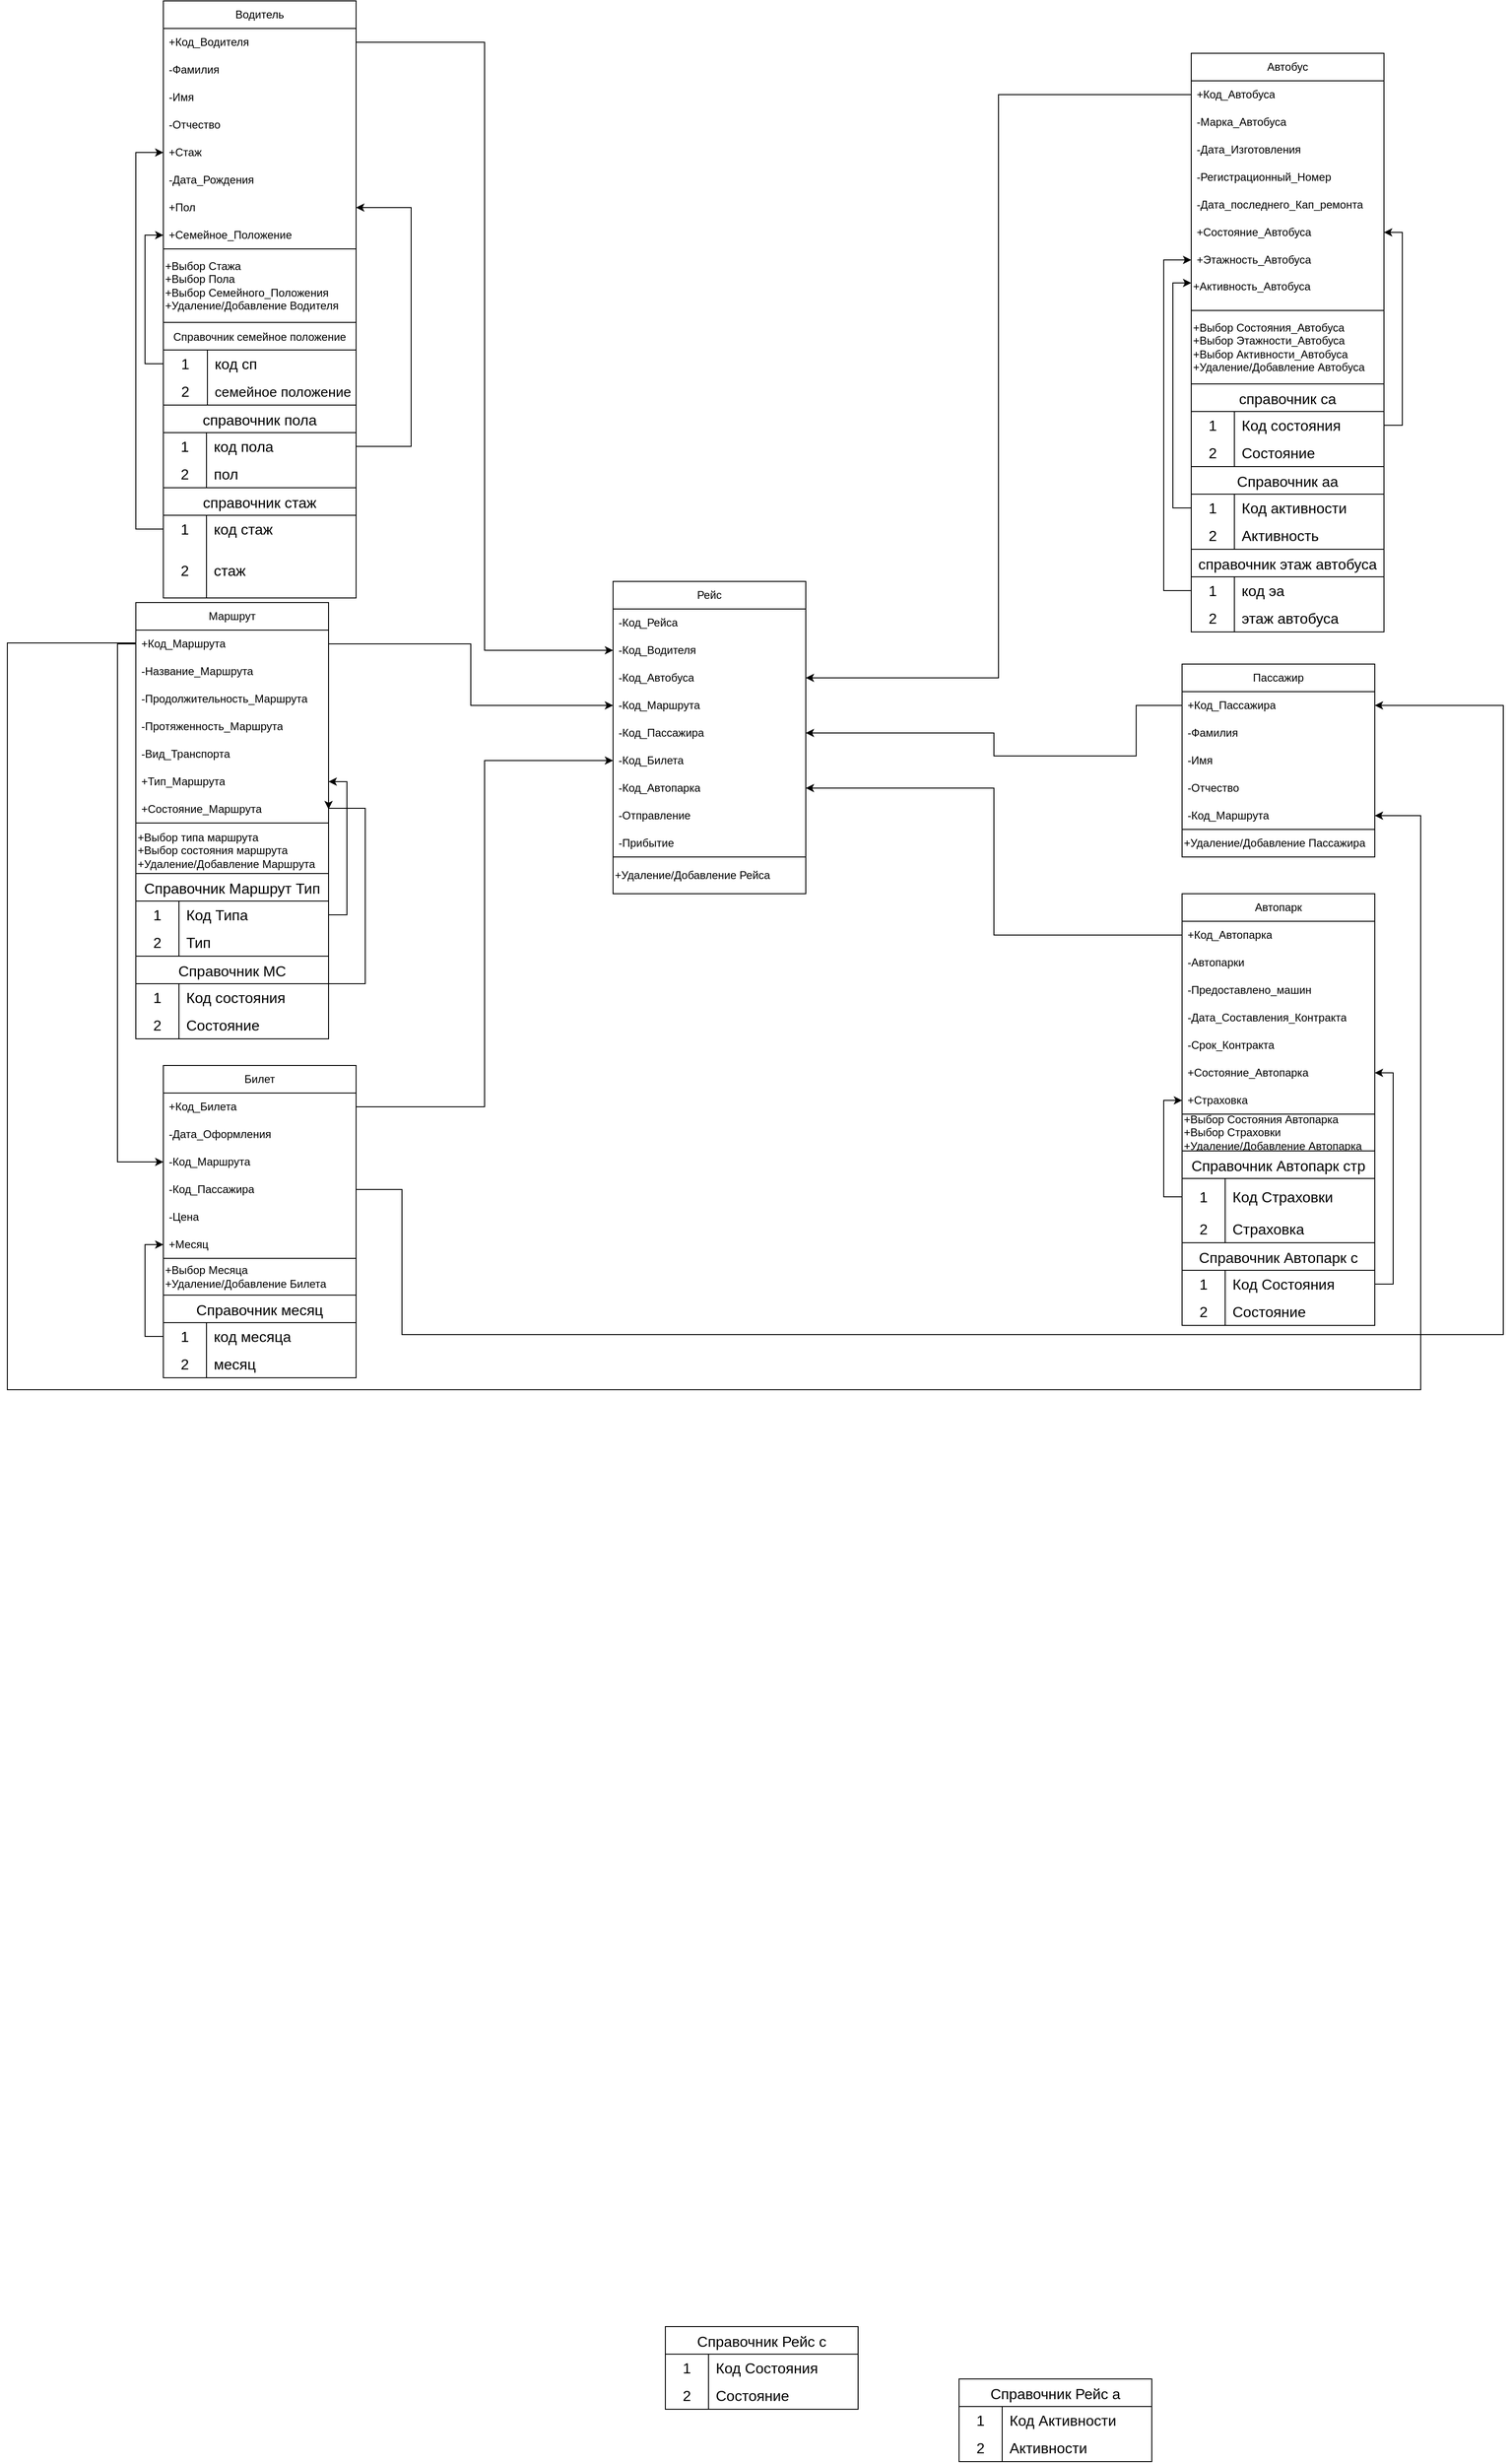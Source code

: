 <mxfile version="21.1.4" type="github">
  <diagram id="C5RBs43oDa-KdzZeNtuy" name="Page-1">
    <mxGraphModel dx="2876" dy="2295" grid="1" gridSize="10" guides="1" tooltips="1" connect="1" arrows="1" fold="1" page="1" pageScale="1" pageWidth="827" pageHeight="1169" math="0" shadow="0">
      <root>
        <mxCell id="WIyWlLk6GJQsqaUBKTNV-0" />
        <mxCell id="WIyWlLk6GJQsqaUBKTNV-1" parent="WIyWlLk6GJQsqaUBKTNV-0" />
        <mxCell id="1U3NoZP2p2XrQ27DUTiQ-24" value="Маршрут" style="swimlane;fontStyle=0;childLayout=stackLayout;horizontal=1;startSize=30;horizontalStack=0;resizeParent=1;resizeParentMax=0;resizeLast=0;collapsible=1;marginBottom=0;whiteSpace=wrap;html=1;" parent="WIyWlLk6GJQsqaUBKTNV-1" vertex="1">
          <mxGeometry x="-280" y="263" width="210" height="300" as="geometry" />
        </mxCell>
        <mxCell id="1U3NoZP2p2XrQ27DUTiQ-25" value="+Код_Маршрута" style="text;strokeColor=none;fillColor=none;align=left;verticalAlign=middle;spacingLeft=4;spacingRight=4;overflow=hidden;points=[[0,0.5],[1,0.5]];portConstraint=eastwest;rotatable=0;whiteSpace=wrap;html=1;" parent="1U3NoZP2p2XrQ27DUTiQ-24" vertex="1">
          <mxGeometry y="30" width="210" height="30" as="geometry" />
        </mxCell>
        <mxCell id="1U3NoZP2p2XrQ27DUTiQ-26" value="-Название_Маршрута" style="text;strokeColor=none;fillColor=none;align=left;verticalAlign=middle;spacingLeft=4;spacingRight=4;overflow=hidden;points=[[0,0.5],[1,0.5]];portConstraint=eastwest;rotatable=0;whiteSpace=wrap;html=1;" parent="1U3NoZP2p2XrQ27DUTiQ-24" vertex="1">
          <mxGeometry y="60" width="210" height="30" as="geometry" />
        </mxCell>
        <mxCell id="1U3NoZP2p2XrQ27DUTiQ-27" value="-Продолжительность_Маршрута" style="text;strokeColor=none;fillColor=none;align=left;verticalAlign=middle;spacingLeft=4;spacingRight=4;overflow=hidden;points=[[0,0.5],[1,0.5]];portConstraint=eastwest;rotatable=0;whiteSpace=wrap;html=1;" parent="1U3NoZP2p2XrQ27DUTiQ-24" vertex="1">
          <mxGeometry y="90" width="210" height="30" as="geometry" />
        </mxCell>
        <mxCell id="1U3NoZP2p2XrQ27DUTiQ-32" value="-Протяженность_Маршрута" style="text;strokeColor=none;fillColor=none;align=left;verticalAlign=middle;spacingLeft=4;spacingRight=4;overflow=hidden;points=[[0,0.5],[1,0.5]];portConstraint=eastwest;rotatable=0;whiteSpace=wrap;html=1;" parent="1U3NoZP2p2XrQ27DUTiQ-24" vertex="1">
          <mxGeometry y="120" width="210" height="30" as="geometry" />
        </mxCell>
        <mxCell id="1U3NoZP2p2XrQ27DUTiQ-34" value="-Вид_Транспорта" style="text;strokeColor=none;fillColor=none;align=left;verticalAlign=middle;spacingLeft=4;spacingRight=4;overflow=hidden;points=[[0,0.5],[1,0.5]];portConstraint=eastwest;rotatable=0;whiteSpace=wrap;html=1;" parent="1U3NoZP2p2XrQ27DUTiQ-24" vertex="1">
          <mxGeometry y="150" width="210" height="30" as="geometry" />
        </mxCell>
        <mxCell id="1U3NoZP2p2XrQ27DUTiQ-33" value="+Тип_Маршрута" style="text;strokeColor=none;fillColor=none;align=left;verticalAlign=middle;spacingLeft=4;spacingRight=4;overflow=hidden;points=[[0,0.5],[1,0.5]];portConstraint=eastwest;rotatable=0;whiteSpace=wrap;html=1;" parent="1U3NoZP2p2XrQ27DUTiQ-24" vertex="1">
          <mxGeometry y="180" width="210" height="30" as="geometry" />
        </mxCell>
        <mxCell id="1U3NoZP2p2XrQ27DUTiQ-35" value="+Состояние_Маршрута" style="text;strokeColor=none;fillColor=none;align=left;verticalAlign=middle;spacingLeft=4;spacingRight=4;overflow=hidden;points=[[0,0.5],[1,0.5]];portConstraint=eastwest;rotatable=0;whiteSpace=wrap;html=1;" parent="1U3NoZP2p2XrQ27DUTiQ-24" vertex="1">
          <mxGeometry y="210" width="210" height="30" as="geometry" />
        </mxCell>
        <mxCell id="1U3NoZP2p2XrQ27DUTiQ-36" value="+Выбор типа маршрута&lt;br&gt;+Выбор состояния маршрута&lt;br&gt;+Удаление/Добавление Маршрута" style="rounded=0;whiteSpace=wrap;html=1;align=left;" parent="1U3NoZP2p2XrQ27DUTiQ-24" vertex="1">
          <mxGeometry y="240" width="210" height="60" as="geometry" />
        </mxCell>
        <mxCell id="1U3NoZP2p2XrQ27DUTiQ-37" value="Пассажир" style="swimlane;fontStyle=0;childLayout=stackLayout;horizontal=1;startSize=30;horizontalStack=0;resizeParent=1;resizeParentMax=0;resizeLast=0;collapsible=1;marginBottom=0;whiteSpace=wrap;html=1;" parent="WIyWlLk6GJQsqaUBKTNV-1" vertex="1">
          <mxGeometry x="860" y="330" width="210" height="180" as="geometry" />
        </mxCell>
        <mxCell id="1U3NoZP2p2XrQ27DUTiQ-38" value="+Код_Пассажира" style="text;strokeColor=none;fillColor=none;align=left;verticalAlign=middle;spacingLeft=4;spacingRight=4;overflow=hidden;points=[[0,0.5],[1,0.5]];portConstraint=eastwest;rotatable=0;whiteSpace=wrap;html=1;" parent="1U3NoZP2p2XrQ27DUTiQ-37" vertex="1">
          <mxGeometry y="30" width="210" height="30" as="geometry" />
        </mxCell>
        <mxCell id="1U3NoZP2p2XrQ27DUTiQ-39" value="-Фамилия" style="text;strokeColor=none;fillColor=none;align=left;verticalAlign=middle;spacingLeft=4;spacingRight=4;overflow=hidden;points=[[0,0.5],[1,0.5]];portConstraint=eastwest;rotatable=0;whiteSpace=wrap;html=1;" parent="1U3NoZP2p2XrQ27DUTiQ-37" vertex="1">
          <mxGeometry y="60" width="210" height="30" as="geometry" />
        </mxCell>
        <mxCell id="1U3NoZP2p2XrQ27DUTiQ-40" value="-Имя" style="text;strokeColor=none;fillColor=none;align=left;verticalAlign=middle;spacingLeft=4;spacingRight=4;overflow=hidden;points=[[0,0.5],[1,0.5]];portConstraint=eastwest;rotatable=0;whiteSpace=wrap;html=1;" parent="1U3NoZP2p2XrQ27DUTiQ-37" vertex="1">
          <mxGeometry y="90" width="210" height="30" as="geometry" />
        </mxCell>
        <mxCell id="1U3NoZP2p2XrQ27DUTiQ-41" value="-Отчество" style="text;strokeColor=none;fillColor=none;align=left;verticalAlign=middle;spacingLeft=4;spacingRight=4;overflow=hidden;points=[[0,0.5],[1,0.5]];portConstraint=eastwest;rotatable=0;whiteSpace=wrap;html=1;" parent="1U3NoZP2p2XrQ27DUTiQ-37" vertex="1">
          <mxGeometry y="120" width="210" height="30" as="geometry" />
        </mxCell>
        <mxCell id="1U3NoZP2p2XrQ27DUTiQ-42" value="-Код_Маршрута" style="text;strokeColor=none;fillColor=none;align=left;verticalAlign=middle;spacingLeft=4;spacingRight=4;overflow=hidden;points=[[0,0.5],[1,0.5]];portConstraint=eastwest;rotatable=0;whiteSpace=wrap;html=1;" parent="1U3NoZP2p2XrQ27DUTiQ-37" vertex="1">
          <mxGeometry y="150" width="210" height="30" as="geometry" />
        </mxCell>
        <mxCell id="1U3NoZP2p2XrQ27DUTiQ-46" value="Автопарк" style="swimlane;fontStyle=0;childLayout=stackLayout;horizontal=1;startSize=30;horizontalStack=0;resizeParent=1;resizeParentMax=0;resizeLast=0;collapsible=1;marginBottom=0;whiteSpace=wrap;html=1;" parent="WIyWlLk6GJQsqaUBKTNV-1" vertex="1">
          <mxGeometry x="860" y="580" width="210" height="280" as="geometry" />
        </mxCell>
        <mxCell id="1U3NoZP2p2XrQ27DUTiQ-47" value="+Код_Автопарка" style="text;strokeColor=none;fillColor=none;align=left;verticalAlign=middle;spacingLeft=4;spacingRight=4;overflow=hidden;points=[[0,0.5],[1,0.5]];portConstraint=eastwest;rotatable=0;whiteSpace=wrap;html=1;" parent="1U3NoZP2p2XrQ27DUTiQ-46" vertex="1">
          <mxGeometry y="30" width="210" height="30" as="geometry" />
        </mxCell>
        <mxCell id="1U3NoZP2p2XrQ27DUTiQ-48" value="-Автопарки" style="text;strokeColor=none;fillColor=none;align=left;verticalAlign=middle;spacingLeft=4;spacingRight=4;overflow=hidden;points=[[0,0.5],[1,0.5]];portConstraint=eastwest;rotatable=0;whiteSpace=wrap;html=1;" parent="1U3NoZP2p2XrQ27DUTiQ-46" vertex="1">
          <mxGeometry y="60" width="210" height="30" as="geometry" />
        </mxCell>
        <mxCell id="1U3NoZP2p2XrQ27DUTiQ-49" value="-Предоставлено_машин" style="text;strokeColor=none;fillColor=none;align=left;verticalAlign=middle;spacingLeft=4;spacingRight=4;overflow=hidden;points=[[0,0.5],[1,0.5]];portConstraint=eastwest;rotatable=0;whiteSpace=wrap;html=1;" parent="1U3NoZP2p2XrQ27DUTiQ-46" vertex="1">
          <mxGeometry y="90" width="210" height="30" as="geometry" />
        </mxCell>
        <mxCell id="1U3NoZP2p2XrQ27DUTiQ-50" value="-Дата_Составления_Контракта" style="text;strokeColor=none;fillColor=none;align=left;verticalAlign=middle;spacingLeft=4;spacingRight=4;overflow=hidden;points=[[0,0.5],[1,0.5]];portConstraint=eastwest;rotatable=0;whiteSpace=wrap;html=1;" parent="1U3NoZP2p2XrQ27DUTiQ-46" vertex="1">
          <mxGeometry y="120" width="210" height="30" as="geometry" />
        </mxCell>
        <mxCell id="1U3NoZP2p2XrQ27DUTiQ-51" value="-Срок_Контракта" style="text;strokeColor=none;fillColor=none;align=left;verticalAlign=middle;spacingLeft=4;spacingRight=4;overflow=hidden;points=[[0,0.5],[1,0.5]];portConstraint=eastwest;rotatable=0;whiteSpace=wrap;html=1;" parent="1U3NoZP2p2XrQ27DUTiQ-46" vertex="1">
          <mxGeometry y="150" width="210" height="30" as="geometry" />
        </mxCell>
        <mxCell id="1U3NoZP2p2XrQ27DUTiQ-52" value="+Состояние_Автопарка" style="text;strokeColor=none;fillColor=none;align=left;verticalAlign=middle;spacingLeft=4;spacingRight=4;overflow=hidden;points=[[0,0.5],[1,0.5]];portConstraint=eastwest;rotatable=0;whiteSpace=wrap;html=1;" parent="1U3NoZP2p2XrQ27DUTiQ-46" vertex="1">
          <mxGeometry y="180" width="210" height="30" as="geometry" />
        </mxCell>
        <mxCell id="1U3NoZP2p2XrQ27DUTiQ-53" value="+Страховка" style="text;strokeColor=none;fillColor=none;align=left;verticalAlign=middle;spacingLeft=4;spacingRight=4;overflow=hidden;points=[[0,0.5],[1,0.5]];portConstraint=eastwest;rotatable=0;whiteSpace=wrap;html=1;" parent="1U3NoZP2p2XrQ27DUTiQ-46" vertex="1">
          <mxGeometry y="210" width="210" height="30" as="geometry" />
        </mxCell>
        <mxCell id="1U3NoZP2p2XrQ27DUTiQ-54" value="+Выбор Состояния Автопарка&lt;br&gt;+Выбор Страховки&lt;br&gt;+Удаление/Добавление Автопарка" style="rounded=0;whiteSpace=wrap;html=1;align=left;" parent="1U3NoZP2p2XrQ27DUTiQ-46" vertex="1">
          <mxGeometry y="240" width="210" height="40" as="geometry" />
        </mxCell>
        <mxCell id="1U3NoZP2p2XrQ27DUTiQ-55" value="Билет" style="swimlane;fontStyle=0;childLayout=stackLayout;horizontal=1;startSize=30;horizontalStack=0;resizeParent=1;resizeParentMax=0;resizeLast=0;collapsible=1;marginBottom=0;whiteSpace=wrap;html=1;" parent="WIyWlLk6GJQsqaUBKTNV-1" vertex="1">
          <mxGeometry x="-250" y="767" width="210" height="250" as="geometry" />
        </mxCell>
        <mxCell id="1U3NoZP2p2XrQ27DUTiQ-56" value="+Код_Билета" style="text;strokeColor=none;fillColor=none;align=left;verticalAlign=middle;spacingLeft=4;spacingRight=4;overflow=hidden;points=[[0,0.5],[1,0.5]];portConstraint=eastwest;rotatable=0;whiteSpace=wrap;html=1;" parent="1U3NoZP2p2XrQ27DUTiQ-55" vertex="1">
          <mxGeometry y="30" width="210" height="30" as="geometry" />
        </mxCell>
        <mxCell id="1U3NoZP2p2XrQ27DUTiQ-57" value="-Дата_Оформления" style="text;strokeColor=none;fillColor=none;align=left;verticalAlign=middle;spacingLeft=4;spacingRight=4;overflow=hidden;points=[[0,0.5],[1,0.5]];portConstraint=eastwest;rotatable=0;whiteSpace=wrap;html=1;" parent="1U3NoZP2p2XrQ27DUTiQ-55" vertex="1">
          <mxGeometry y="60" width="210" height="30" as="geometry" />
        </mxCell>
        <mxCell id="1U3NoZP2p2XrQ27DUTiQ-58" value="-Код_Маршрута" style="text;strokeColor=none;fillColor=none;align=left;verticalAlign=middle;spacingLeft=4;spacingRight=4;overflow=hidden;points=[[0,0.5],[1,0.5]];portConstraint=eastwest;rotatable=0;whiteSpace=wrap;html=1;" parent="1U3NoZP2p2XrQ27DUTiQ-55" vertex="1">
          <mxGeometry y="90" width="210" height="30" as="geometry" />
        </mxCell>
        <mxCell id="1U3NoZP2p2XrQ27DUTiQ-59" value="-Код_Пассажира" style="text;strokeColor=none;fillColor=none;align=left;verticalAlign=middle;spacingLeft=4;spacingRight=4;overflow=hidden;points=[[0,0.5],[1,0.5]];portConstraint=eastwest;rotatable=0;whiteSpace=wrap;html=1;" parent="1U3NoZP2p2XrQ27DUTiQ-55" vertex="1">
          <mxGeometry y="120" width="210" height="30" as="geometry" />
        </mxCell>
        <mxCell id="1U3NoZP2p2XrQ27DUTiQ-60" value="-Цена" style="text;strokeColor=none;fillColor=none;align=left;verticalAlign=middle;spacingLeft=4;spacingRight=4;overflow=hidden;points=[[0,0.5],[1,0.5]];portConstraint=eastwest;rotatable=0;whiteSpace=wrap;html=1;" parent="1U3NoZP2p2XrQ27DUTiQ-55" vertex="1">
          <mxGeometry y="150" width="210" height="30" as="geometry" />
        </mxCell>
        <mxCell id="1U3NoZP2p2XrQ27DUTiQ-61" value="+Месяц" style="text;strokeColor=none;fillColor=none;align=left;verticalAlign=middle;spacingLeft=4;spacingRight=4;overflow=hidden;points=[[0,0.5],[1,0.5]];portConstraint=eastwest;rotatable=0;whiteSpace=wrap;html=1;" parent="1U3NoZP2p2XrQ27DUTiQ-55" vertex="1">
          <mxGeometry y="180" width="210" height="30" as="geometry" />
        </mxCell>
        <mxCell id="1U3NoZP2p2XrQ27DUTiQ-63" value="+Выбор Месяца&lt;br&gt;+Удаление/Добавление Билета" style="rounded=0;whiteSpace=wrap;html=1;align=left;" parent="1U3NoZP2p2XrQ27DUTiQ-55" vertex="1">
          <mxGeometry y="210" width="210" height="40" as="geometry" />
        </mxCell>
        <mxCell id="1U3NoZP2p2XrQ27DUTiQ-64" value="Автобус" style="swimlane;fontStyle=0;childLayout=stackLayout;horizontal=1;startSize=30;horizontalStack=0;resizeParent=1;resizeParentMax=0;resizeLast=0;collapsible=1;marginBottom=0;whiteSpace=wrap;html=1;" parent="WIyWlLk6GJQsqaUBKTNV-1" vertex="1">
          <mxGeometry x="870" y="-335" width="210" height="360" as="geometry" />
        </mxCell>
        <mxCell id="1U3NoZP2p2XrQ27DUTiQ-65" value="+Код_Автобуса" style="text;strokeColor=none;fillColor=none;align=left;verticalAlign=middle;spacingLeft=4;spacingRight=4;overflow=hidden;points=[[0,0.5],[1,0.5]];portConstraint=eastwest;rotatable=0;whiteSpace=wrap;html=1;" parent="1U3NoZP2p2XrQ27DUTiQ-64" vertex="1">
          <mxGeometry y="30" width="210" height="30" as="geometry" />
        </mxCell>
        <mxCell id="1U3NoZP2p2XrQ27DUTiQ-66" value="-Марка_Автобуса" style="text;strokeColor=none;fillColor=none;align=left;verticalAlign=middle;spacingLeft=4;spacingRight=4;overflow=hidden;points=[[0,0.5],[1,0.5]];portConstraint=eastwest;rotatable=0;whiteSpace=wrap;html=1;" parent="1U3NoZP2p2XrQ27DUTiQ-64" vertex="1">
          <mxGeometry y="60" width="210" height="30" as="geometry" />
        </mxCell>
        <mxCell id="1U3NoZP2p2XrQ27DUTiQ-67" value="-Дата_Изготовления" style="text;strokeColor=none;fillColor=none;align=left;verticalAlign=middle;spacingLeft=4;spacingRight=4;overflow=hidden;points=[[0,0.5],[1,0.5]];portConstraint=eastwest;rotatable=0;whiteSpace=wrap;html=1;" parent="1U3NoZP2p2XrQ27DUTiQ-64" vertex="1">
          <mxGeometry y="90" width="210" height="30" as="geometry" />
        </mxCell>
        <mxCell id="1U3NoZP2p2XrQ27DUTiQ-68" value="-Регистрационный_Номер" style="text;strokeColor=none;fillColor=none;align=left;verticalAlign=middle;spacingLeft=4;spacingRight=4;overflow=hidden;points=[[0,0.5],[1,0.5]];portConstraint=eastwest;rotatable=0;whiteSpace=wrap;html=1;" parent="1U3NoZP2p2XrQ27DUTiQ-64" vertex="1">
          <mxGeometry y="120" width="210" height="30" as="geometry" />
        </mxCell>
        <mxCell id="1U3NoZP2p2XrQ27DUTiQ-69" value="-Дата_последнего_Кап_ремонта" style="text;strokeColor=none;fillColor=none;align=left;verticalAlign=middle;spacingLeft=4;spacingRight=4;overflow=hidden;points=[[0,0.5],[1,0.5]];portConstraint=eastwest;rotatable=0;whiteSpace=wrap;html=1;" parent="1U3NoZP2p2XrQ27DUTiQ-64" vertex="1">
          <mxGeometry y="150" width="210" height="30" as="geometry" />
        </mxCell>
        <mxCell id="1U3NoZP2p2XrQ27DUTiQ-70" value="+Состояние_Автобуса" style="text;strokeColor=none;fillColor=none;align=left;verticalAlign=middle;spacingLeft=4;spacingRight=4;overflow=hidden;points=[[0,0.5],[1,0.5]];portConstraint=eastwest;rotatable=0;whiteSpace=wrap;html=1;" parent="1U3NoZP2p2XrQ27DUTiQ-64" vertex="1">
          <mxGeometry y="180" width="210" height="30" as="geometry" />
        </mxCell>
        <mxCell id="1U3NoZP2p2XrQ27DUTiQ-71" value="+Этажность_Автобуса" style="text;strokeColor=none;fillColor=none;align=left;verticalAlign=middle;spacingLeft=4;spacingRight=4;overflow=hidden;points=[[0,0.5],[1,0.5]];portConstraint=eastwest;rotatable=0;whiteSpace=wrap;html=1;" parent="1U3NoZP2p2XrQ27DUTiQ-64" vertex="1">
          <mxGeometry y="210" width="210" height="30" as="geometry" />
        </mxCell>
        <mxCell id="1U3NoZP2p2XrQ27DUTiQ-74" value="+Активность_Автобуса" style="text;whiteSpace=wrap;html=1;" parent="1U3NoZP2p2XrQ27DUTiQ-64" vertex="1">
          <mxGeometry y="240" width="210" height="40" as="geometry" />
        </mxCell>
        <mxCell id="1U3NoZP2p2XrQ27DUTiQ-72" value="+Выбор Состояния_Автобуса&lt;br&gt;+Выбор Этажности_Автобуса&lt;br&gt;+Выбор Активности_Автобуса&lt;br&gt;+Удаление/Добавление Автобуса" style="rounded=0;whiteSpace=wrap;html=1;align=left;" parent="1U3NoZP2p2XrQ27DUTiQ-64" vertex="1">
          <mxGeometry y="280" width="210" height="80" as="geometry" />
        </mxCell>
        <mxCell id="1U3NoZP2p2XrQ27DUTiQ-76" value="Водитель" style="swimlane;fontStyle=0;childLayout=stackLayout;horizontal=1;startSize=30;horizontalStack=0;resizeParent=1;resizeParentMax=0;resizeLast=0;collapsible=1;marginBottom=0;whiteSpace=wrap;html=1;" parent="WIyWlLk6GJQsqaUBKTNV-1" vertex="1">
          <mxGeometry x="-250" y="-392" width="210" height="350" as="geometry" />
        </mxCell>
        <mxCell id="1U3NoZP2p2XrQ27DUTiQ-77" value="+Код_Водителя" style="text;strokeColor=none;fillColor=none;align=left;verticalAlign=middle;spacingLeft=4;spacingRight=4;overflow=hidden;points=[[0,0.5],[1,0.5]];portConstraint=eastwest;rotatable=0;whiteSpace=wrap;html=1;" parent="1U3NoZP2p2XrQ27DUTiQ-76" vertex="1">
          <mxGeometry y="30" width="210" height="30" as="geometry" />
        </mxCell>
        <mxCell id="1U3NoZP2p2XrQ27DUTiQ-78" value="-Фамилия" style="text;strokeColor=none;fillColor=none;align=left;verticalAlign=middle;spacingLeft=4;spacingRight=4;overflow=hidden;points=[[0,0.5],[1,0.5]];portConstraint=eastwest;rotatable=0;whiteSpace=wrap;html=1;" parent="1U3NoZP2p2XrQ27DUTiQ-76" vertex="1">
          <mxGeometry y="60" width="210" height="30" as="geometry" />
        </mxCell>
        <mxCell id="1U3NoZP2p2XrQ27DUTiQ-79" value="-Имя" style="text;strokeColor=none;fillColor=none;align=left;verticalAlign=middle;spacingLeft=4;spacingRight=4;overflow=hidden;points=[[0,0.5],[1,0.5]];portConstraint=eastwest;rotatable=0;whiteSpace=wrap;html=1;" parent="1U3NoZP2p2XrQ27DUTiQ-76" vertex="1">
          <mxGeometry y="90" width="210" height="30" as="geometry" />
        </mxCell>
        <mxCell id="1U3NoZP2p2XrQ27DUTiQ-80" value="-Отчество" style="text;strokeColor=none;fillColor=none;align=left;verticalAlign=middle;spacingLeft=4;spacingRight=4;overflow=hidden;points=[[0,0.5],[1,0.5]];portConstraint=eastwest;rotatable=0;whiteSpace=wrap;html=1;" parent="1U3NoZP2p2XrQ27DUTiQ-76" vertex="1">
          <mxGeometry y="120" width="210" height="30" as="geometry" />
        </mxCell>
        <mxCell id="1U3NoZP2p2XrQ27DUTiQ-81" value="+Стаж" style="text;strokeColor=none;fillColor=none;align=left;verticalAlign=middle;spacingLeft=4;spacingRight=4;overflow=hidden;points=[[0,0.5],[1,0.5]];portConstraint=eastwest;rotatable=0;whiteSpace=wrap;html=1;" parent="1U3NoZP2p2XrQ27DUTiQ-76" vertex="1">
          <mxGeometry y="150" width="210" height="30" as="geometry" />
        </mxCell>
        <mxCell id="1U3NoZP2p2XrQ27DUTiQ-82" value="-Дата_Рождения" style="text;strokeColor=none;fillColor=none;align=left;verticalAlign=middle;spacingLeft=4;spacingRight=4;overflow=hidden;points=[[0,0.5],[1,0.5]];portConstraint=eastwest;rotatable=0;whiteSpace=wrap;html=1;" parent="1U3NoZP2p2XrQ27DUTiQ-76" vertex="1">
          <mxGeometry y="180" width="210" height="30" as="geometry" />
        </mxCell>
        <mxCell id="1U3NoZP2p2XrQ27DUTiQ-83" value="+Пол" style="text;strokeColor=none;fillColor=none;align=left;verticalAlign=middle;spacingLeft=4;spacingRight=4;overflow=hidden;points=[[0,0.5],[1,0.5]];portConstraint=eastwest;rotatable=0;whiteSpace=wrap;html=1;" parent="1U3NoZP2p2XrQ27DUTiQ-76" vertex="1">
          <mxGeometry y="210" width="210" height="30" as="geometry" />
        </mxCell>
        <mxCell id="1U3NoZP2p2XrQ27DUTiQ-84" value="+Семейное_Положение" style="text;strokeColor=none;fillColor=none;align=left;verticalAlign=middle;spacingLeft=4;spacingRight=4;overflow=hidden;points=[[0,0.5],[1,0.5]];portConstraint=eastwest;rotatable=0;whiteSpace=wrap;html=1;" parent="1U3NoZP2p2XrQ27DUTiQ-76" vertex="1">
          <mxGeometry y="240" width="210" height="30" as="geometry" />
        </mxCell>
        <mxCell id="1U3NoZP2p2XrQ27DUTiQ-85" value="+Выбор Стажа&lt;br&gt;+Выбор Пола&lt;br&gt;+Выбор Семейного_Положения&lt;br&gt;+Удаление/Добавление Водителя" style="rounded=0;whiteSpace=wrap;html=1;align=left;" parent="1U3NoZP2p2XrQ27DUTiQ-76" vertex="1">
          <mxGeometry y="270" width="210" height="80" as="geometry" />
        </mxCell>
        <mxCell id="1U3NoZP2p2XrQ27DUTiQ-86" value="Рейс" style="swimlane;fontStyle=0;childLayout=stackLayout;horizontal=1;startSize=30;horizontalStack=0;resizeParent=1;resizeParentMax=0;resizeLast=0;collapsible=1;marginBottom=0;whiteSpace=wrap;html=1;" parent="WIyWlLk6GJQsqaUBKTNV-1" vertex="1">
          <mxGeometry x="240" y="240" width="210" height="300" as="geometry" />
        </mxCell>
        <mxCell id="1U3NoZP2p2XrQ27DUTiQ-87" value="-Код_Рейса" style="text;strokeColor=none;fillColor=none;align=left;verticalAlign=middle;spacingLeft=4;spacingRight=4;overflow=hidden;points=[[0,0.5],[1,0.5]];portConstraint=eastwest;rotatable=0;whiteSpace=wrap;html=1;" parent="1U3NoZP2p2XrQ27DUTiQ-86" vertex="1">
          <mxGeometry y="30" width="210" height="30" as="geometry" />
        </mxCell>
        <mxCell id="1U3NoZP2p2XrQ27DUTiQ-88" value="-Код_Водителя" style="text;strokeColor=none;fillColor=none;align=left;verticalAlign=middle;spacingLeft=4;spacingRight=4;overflow=hidden;points=[[0,0.5],[1,0.5]];portConstraint=eastwest;rotatable=0;whiteSpace=wrap;html=1;" parent="1U3NoZP2p2XrQ27DUTiQ-86" vertex="1">
          <mxGeometry y="60" width="210" height="30" as="geometry" />
        </mxCell>
        <mxCell id="1U3NoZP2p2XrQ27DUTiQ-89" value="-Код_Автобуса" style="text;strokeColor=none;fillColor=none;align=left;verticalAlign=middle;spacingLeft=4;spacingRight=4;overflow=hidden;points=[[0,0.5],[1,0.5]];portConstraint=eastwest;rotatable=0;whiteSpace=wrap;html=1;" parent="1U3NoZP2p2XrQ27DUTiQ-86" vertex="1">
          <mxGeometry y="90" width="210" height="30" as="geometry" />
        </mxCell>
        <mxCell id="1U3NoZP2p2XrQ27DUTiQ-90" value="-Код_Маршрута" style="text;strokeColor=none;fillColor=none;align=left;verticalAlign=middle;spacingLeft=4;spacingRight=4;overflow=hidden;points=[[0,0.5],[1,0.5]];portConstraint=eastwest;rotatable=0;whiteSpace=wrap;html=1;" parent="1U3NoZP2p2XrQ27DUTiQ-86" vertex="1">
          <mxGeometry y="120" width="210" height="30" as="geometry" />
        </mxCell>
        <mxCell id="1U3NoZP2p2XrQ27DUTiQ-91" value="-Код_Пассажира" style="text;strokeColor=none;fillColor=none;align=left;verticalAlign=middle;spacingLeft=4;spacingRight=4;overflow=hidden;points=[[0,0.5],[1,0.5]];portConstraint=eastwest;rotatable=0;whiteSpace=wrap;html=1;" parent="1U3NoZP2p2XrQ27DUTiQ-86" vertex="1">
          <mxGeometry y="150" width="210" height="30" as="geometry" />
        </mxCell>
        <mxCell id="1U3NoZP2p2XrQ27DUTiQ-96" value="-Код_Билета" style="text;strokeColor=none;fillColor=none;align=left;verticalAlign=middle;spacingLeft=4;spacingRight=4;overflow=hidden;points=[[0,0.5],[1,0.5]];portConstraint=eastwest;rotatable=0;whiteSpace=wrap;html=1;" parent="1U3NoZP2p2XrQ27DUTiQ-86" vertex="1">
          <mxGeometry y="180" width="210" height="30" as="geometry" />
        </mxCell>
        <mxCell id="1U3NoZP2p2XrQ27DUTiQ-97" value="-Код_Автопарка" style="text;strokeColor=none;fillColor=none;align=left;verticalAlign=middle;spacingLeft=4;spacingRight=4;overflow=hidden;points=[[0,0.5],[1,0.5]];portConstraint=eastwest;rotatable=0;whiteSpace=wrap;html=1;" parent="1U3NoZP2p2XrQ27DUTiQ-86" vertex="1">
          <mxGeometry y="210" width="210" height="30" as="geometry" />
        </mxCell>
        <mxCell id="1U3NoZP2p2XrQ27DUTiQ-98" value="-Отправление" style="text;strokeColor=none;fillColor=none;align=left;verticalAlign=middle;spacingLeft=4;spacingRight=4;overflow=hidden;points=[[0,0.5],[1,0.5]];portConstraint=eastwest;rotatable=0;whiteSpace=wrap;html=1;" parent="1U3NoZP2p2XrQ27DUTiQ-86" vertex="1">
          <mxGeometry y="240" width="210" height="30" as="geometry" />
        </mxCell>
        <mxCell id="1U3NoZP2p2XrQ27DUTiQ-99" value="-Прибытие" style="text;strokeColor=none;fillColor=none;align=left;verticalAlign=middle;spacingLeft=4;spacingRight=4;overflow=hidden;points=[[0,0.5],[1,0.5]];portConstraint=eastwest;rotatable=0;whiteSpace=wrap;html=1;" parent="1U3NoZP2p2XrQ27DUTiQ-86" vertex="1">
          <mxGeometry y="270" width="210" height="30" as="geometry" />
        </mxCell>
        <mxCell id="ZH2lWxBBX7NL9M_eEVf8-8" style="edgeStyle=orthogonalEdgeStyle;rounded=0;orthogonalLoop=1;jettySize=auto;html=1;entryX=0;entryY=0.5;entryDx=0;entryDy=0;exitX=1;exitY=0.5;exitDx=0;exitDy=0;" parent="WIyWlLk6GJQsqaUBKTNV-1" source="1U3NoZP2p2XrQ27DUTiQ-77" target="1U3NoZP2p2XrQ27DUTiQ-88" edge="1">
          <mxGeometry relative="1" as="geometry">
            <mxPoint x="130" y="80" as="sourcePoint" />
          </mxGeometry>
        </mxCell>
        <mxCell id="ZH2lWxBBX7NL9M_eEVf8-9" style="edgeStyle=orthogonalEdgeStyle;rounded=0;orthogonalLoop=1;jettySize=auto;html=1;exitX=0;exitY=0.5;exitDx=0;exitDy=0;entryX=1;entryY=0.5;entryDx=0;entryDy=0;" parent="WIyWlLk6GJQsqaUBKTNV-1" source="1U3NoZP2p2XrQ27DUTiQ-65" target="1U3NoZP2p2XrQ27DUTiQ-89" edge="1">
          <mxGeometry relative="1" as="geometry">
            <mxPoint x="540" y="150" as="targetPoint" />
          </mxGeometry>
        </mxCell>
        <mxCell id="ZH2lWxBBX7NL9M_eEVf8-10" style="edgeStyle=orthogonalEdgeStyle;rounded=0;orthogonalLoop=1;jettySize=auto;html=1;entryX=0;entryY=0.5;entryDx=0;entryDy=0;exitX=1;exitY=0.5;exitDx=0;exitDy=0;" parent="WIyWlLk6GJQsqaUBKTNV-1" source="1U3NoZP2p2XrQ27DUTiQ-25" target="1U3NoZP2p2XrQ27DUTiQ-90" edge="1">
          <mxGeometry relative="1" as="geometry">
            <mxPoint y="440" as="sourcePoint" />
          </mxGeometry>
        </mxCell>
        <mxCell id="ZH2lWxBBX7NL9M_eEVf8-13" style="edgeStyle=orthogonalEdgeStyle;rounded=0;orthogonalLoop=1;jettySize=auto;html=1;exitX=0;exitY=0.5;exitDx=0;exitDy=0;entryX=1;entryY=0.5;entryDx=0;entryDy=0;" parent="WIyWlLk6GJQsqaUBKTNV-1" source="1U3NoZP2p2XrQ27DUTiQ-47" target="1U3NoZP2p2XrQ27DUTiQ-97" edge="1">
          <mxGeometry relative="1" as="geometry">
            <mxPoint x="720" y="690" as="targetPoint" />
          </mxGeometry>
        </mxCell>
        <mxCell id="ZH2lWxBBX7NL9M_eEVf8-14" style="edgeStyle=orthogonalEdgeStyle;rounded=0;orthogonalLoop=1;jettySize=auto;html=1;exitX=1;exitY=0.5;exitDx=0;exitDy=0;entryX=0;entryY=0.5;entryDx=0;entryDy=0;" parent="WIyWlLk6GJQsqaUBKTNV-1" source="1U3NoZP2p2XrQ27DUTiQ-56" target="1U3NoZP2p2XrQ27DUTiQ-96" edge="1">
          <mxGeometry relative="1" as="geometry">
            <mxPoint x="160" y="680" as="targetPoint" />
          </mxGeometry>
        </mxCell>
        <mxCell id="ZH2lWxBBX7NL9M_eEVf8-15" style="edgeStyle=orthogonalEdgeStyle;rounded=0;orthogonalLoop=1;jettySize=auto;html=1;exitX=0;exitY=0.5;exitDx=0;exitDy=0;entryX=1;entryY=0.5;entryDx=0;entryDy=0;" parent="WIyWlLk6GJQsqaUBKTNV-1" source="1U3NoZP2p2XrQ27DUTiQ-38" target="1U3NoZP2p2XrQ27DUTiQ-91" edge="1">
          <mxGeometry relative="1" as="geometry">
            <mxPoint x="720" y="490" as="targetPoint" />
            <Array as="points">
              <mxPoint x="810" y="375" />
              <mxPoint x="810" y="430" />
              <mxPoint x="655" y="430" />
              <mxPoint x="655" y="405" />
            </Array>
          </mxGeometry>
        </mxCell>
        <mxCell id="ZH2lWxBBX7NL9M_eEVf8-16" style="edgeStyle=orthogonalEdgeStyle;rounded=0;orthogonalLoop=1;jettySize=auto;html=1;entryX=0;entryY=0.5;entryDx=0;entryDy=0;exitX=0;exitY=0.5;exitDx=0;exitDy=0;" parent="WIyWlLk6GJQsqaUBKTNV-1" source="1U3NoZP2p2XrQ27DUTiQ-25" target="1U3NoZP2p2XrQ27DUTiQ-58" edge="1">
          <mxGeometry relative="1" as="geometry">
            <mxPoint x="-340" y="860" as="sourcePoint" />
            <mxPoint x="-340" y="550" as="targetPoint" />
          </mxGeometry>
        </mxCell>
        <mxCell id="ZH2lWxBBX7NL9M_eEVf8-17" style="edgeStyle=orthogonalEdgeStyle;rounded=0;orthogonalLoop=1;jettySize=auto;html=1;entryX=1;entryY=0.5;entryDx=0;entryDy=0;" parent="WIyWlLk6GJQsqaUBKTNV-1" source="1U3NoZP2p2XrQ27DUTiQ-59" target="1U3NoZP2p2XrQ27DUTiQ-38" edge="1">
          <mxGeometry relative="1" as="geometry">
            <mxPoint x="1240" y="490" as="targetPoint" />
            <Array as="points">
              <mxPoint x="10" y="902" />
              <mxPoint x="10" y="1060" />
              <mxPoint x="1210" y="1060" />
              <mxPoint x="1210" y="375" />
            </Array>
          </mxGeometry>
        </mxCell>
        <mxCell id="ZH2lWxBBX7NL9M_eEVf8-21" style="edgeStyle=orthogonalEdgeStyle;rounded=0;orthogonalLoop=1;jettySize=auto;html=1;entryX=1;entryY=0.5;entryDx=0;entryDy=0;exitX=0;exitY=0.5;exitDx=0;exitDy=0;" parent="WIyWlLk6GJQsqaUBKTNV-1" source="1U3NoZP2p2XrQ27DUTiQ-25" target="1U3NoZP2p2XrQ27DUTiQ-42" edge="1">
          <mxGeometry relative="1" as="geometry">
            <Array as="points">
              <mxPoint x="-280" y="307" />
              <mxPoint x="-420" y="307" />
              <mxPoint x="-420" y="1120" />
              <mxPoint x="1120" y="1120" />
              <mxPoint x="1120" y="495" />
            </Array>
          </mxGeometry>
        </mxCell>
        <mxCell id="d-Auq0XMfQ9gvV_dyNVw-153" value="Справочник семейное положение" style="shape=table;startSize=30;container=1;collapsible=0;childLayout=tableLayout;fixedRows=1;rowLines=0;fontStyle=0;strokeColor=default;fontSize=12;" parent="WIyWlLk6GJQsqaUBKTNV-1" vertex="1">
          <mxGeometry x="-250" y="-42" width="210" height="90" as="geometry" />
        </mxCell>
        <mxCell id="d-Auq0XMfQ9gvV_dyNVw-154" value="" style="shape=tableRow;horizontal=0;startSize=0;swimlaneHead=0;swimlaneBody=0;top=0;left=0;bottom=0;right=0;collapsible=0;dropTarget=0;fillColor=none;points=[[0,0.5],[1,0.5]];portConstraint=eastwest;strokeColor=inherit;fontSize=16;" parent="d-Auq0XMfQ9gvV_dyNVw-153" vertex="1">
          <mxGeometry y="30" width="210" height="30" as="geometry" />
        </mxCell>
        <mxCell id="d-Auq0XMfQ9gvV_dyNVw-155" value="1" style="shape=partialRectangle;html=1;whiteSpace=wrap;connectable=0;fillColor=none;top=0;left=0;bottom=0;right=0;overflow=hidden;pointerEvents=1;strokeColor=inherit;fontSize=16;" parent="d-Auq0XMfQ9gvV_dyNVw-154" vertex="1">
          <mxGeometry width="48" height="30" as="geometry">
            <mxRectangle width="48" height="30" as="alternateBounds" />
          </mxGeometry>
        </mxCell>
        <mxCell id="d-Auq0XMfQ9gvV_dyNVw-156" value="код сп" style="shape=partialRectangle;html=1;whiteSpace=wrap;connectable=0;fillColor=none;top=0;left=0;bottom=0;right=0;align=left;spacingLeft=6;overflow=hidden;strokeColor=inherit;fontSize=16;" parent="d-Auq0XMfQ9gvV_dyNVw-154" vertex="1">
          <mxGeometry x="48" width="162" height="30" as="geometry">
            <mxRectangle width="162" height="30" as="alternateBounds" />
          </mxGeometry>
        </mxCell>
        <mxCell id="d-Auq0XMfQ9gvV_dyNVw-157" value="" style="shape=tableRow;horizontal=0;startSize=0;swimlaneHead=0;swimlaneBody=0;top=0;left=0;bottom=0;right=0;collapsible=0;dropTarget=0;fillColor=none;points=[[0,0.5],[1,0.5]];portConstraint=eastwest;strokeColor=inherit;fontSize=16;" parent="d-Auq0XMfQ9gvV_dyNVw-153" vertex="1">
          <mxGeometry y="60" width="210" height="30" as="geometry" />
        </mxCell>
        <mxCell id="d-Auq0XMfQ9gvV_dyNVw-158" value="2" style="shape=partialRectangle;html=1;whiteSpace=wrap;connectable=0;fillColor=none;top=0;left=0;bottom=0;right=0;overflow=hidden;strokeColor=inherit;fontSize=16;" parent="d-Auq0XMfQ9gvV_dyNVw-157" vertex="1">
          <mxGeometry width="48" height="30" as="geometry">
            <mxRectangle width="48" height="30" as="alternateBounds" />
          </mxGeometry>
        </mxCell>
        <mxCell id="d-Auq0XMfQ9gvV_dyNVw-159" value="&lt;font style=&quot;font-size: 15px;&quot;&gt;семейное положение&lt;/font&gt;" style="shape=partialRectangle;html=1;whiteSpace=wrap;connectable=0;fillColor=none;top=0;left=0;bottom=0;right=0;align=left;spacingLeft=6;overflow=hidden;strokeColor=inherit;fontSize=16;" parent="d-Auq0XMfQ9gvV_dyNVw-157" vertex="1">
          <mxGeometry x="48" width="162" height="30" as="geometry">
            <mxRectangle width="162" height="30" as="alternateBounds" />
          </mxGeometry>
        </mxCell>
        <mxCell id="d-Auq0XMfQ9gvV_dyNVw-169" value="справочник стаж" style="shape=table;startSize=30;container=1;collapsible=0;childLayout=tableLayout;fixedRows=1;rowLines=0;fontStyle=0;strokeColor=default;fontSize=16;" parent="WIyWlLk6GJQsqaUBKTNV-1" vertex="1">
          <mxGeometry x="-250" y="138" width="210" height="120" as="geometry" />
        </mxCell>
        <mxCell id="d-Auq0XMfQ9gvV_dyNVw-170" value="" style="shape=tableRow;horizontal=0;startSize=0;swimlaneHead=0;swimlaneBody=0;top=0;left=0;bottom=0;right=0;collapsible=0;dropTarget=0;fillColor=none;points=[[0,0.5],[1,0.5]];portConstraint=eastwest;strokeColor=inherit;fontSize=16;" parent="d-Auq0XMfQ9gvV_dyNVw-169" vertex="1">
          <mxGeometry y="30" width="210" height="30" as="geometry" />
        </mxCell>
        <mxCell id="d-Auq0XMfQ9gvV_dyNVw-171" value="1" style="shape=partialRectangle;html=1;whiteSpace=wrap;connectable=0;fillColor=none;top=0;left=0;bottom=0;right=0;overflow=hidden;pointerEvents=1;strokeColor=inherit;fontSize=16;" parent="d-Auq0XMfQ9gvV_dyNVw-170" vertex="1">
          <mxGeometry width="47" height="30" as="geometry">
            <mxRectangle width="47" height="30" as="alternateBounds" />
          </mxGeometry>
        </mxCell>
        <mxCell id="d-Auq0XMfQ9gvV_dyNVw-172" value="код стаж" style="shape=partialRectangle;html=1;whiteSpace=wrap;connectable=0;fillColor=none;top=0;left=0;bottom=0;right=0;align=left;spacingLeft=6;overflow=hidden;strokeColor=inherit;fontSize=16;" parent="d-Auq0XMfQ9gvV_dyNVw-170" vertex="1">
          <mxGeometry x="47" width="163" height="30" as="geometry">
            <mxRectangle width="163" height="30" as="alternateBounds" />
          </mxGeometry>
        </mxCell>
        <mxCell id="d-Auq0XMfQ9gvV_dyNVw-173" value="" style="shape=tableRow;horizontal=0;startSize=0;swimlaneHead=0;swimlaneBody=0;top=0;left=0;bottom=0;right=0;collapsible=0;dropTarget=0;fillColor=none;points=[[0,0.5],[1,0.5]];portConstraint=eastwest;strokeColor=inherit;fontSize=16;" parent="d-Auq0XMfQ9gvV_dyNVw-169" vertex="1">
          <mxGeometry y="60" width="210" height="60" as="geometry" />
        </mxCell>
        <mxCell id="d-Auq0XMfQ9gvV_dyNVw-174" value="2" style="shape=partialRectangle;html=1;whiteSpace=wrap;connectable=0;fillColor=none;top=0;left=0;bottom=0;right=0;overflow=hidden;strokeColor=inherit;fontSize=16;" parent="d-Auq0XMfQ9gvV_dyNVw-173" vertex="1">
          <mxGeometry width="47" height="60" as="geometry">
            <mxRectangle width="47" height="60" as="alternateBounds" />
          </mxGeometry>
        </mxCell>
        <mxCell id="d-Auq0XMfQ9gvV_dyNVw-175" value="стаж" style="shape=partialRectangle;html=1;whiteSpace=wrap;connectable=0;fillColor=none;top=0;left=0;bottom=0;right=0;align=left;spacingLeft=6;overflow=hidden;strokeColor=inherit;fontSize=16;" parent="d-Auq0XMfQ9gvV_dyNVw-173" vertex="1">
          <mxGeometry x="47" width="163" height="60" as="geometry">
            <mxRectangle width="163" height="60" as="alternateBounds" />
          </mxGeometry>
        </mxCell>
        <mxCell id="d-Auq0XMfQ9gvV_dyNVw-177" value="справочник этаж автобуса" style="shape=table;startSize=30;container=1;collapsible=0;childLayout=tableLayout;fixedRows=1;rowLines=0;fontStyle=0;strokeColor=default;fontSize=16;" parent="WIyWlLk6GJQsqaUBKTNV-1" vertex="1">
          <mxGeometry x="870" y="205" width="210" height="90" as="geometry" />
        </mxCell>
        <mxCell id="d-Auq0XMfQ9gvV_dyNVw-178" value="" style="shape=tableRow;horizontal=0;startSize=0;swimlaneHead=0;swimlaneBody=0;top=0;left=0;bottom=0;right=0;collapsible=0;dropTarget=0;fillColor=none;points=[[0,0.5],[1,0.5]];portConstraint=eastwest;strokeColor=inherit;fontSize=16;" parent="d-Auq0XMfQ9gvV_dyNVw-177" vertex="1">
          <mxGeometry y="30" width="210" height="30" as="geometry" />
        </mxCell>
        <mxCell id="d-Auq0XMfQ9gvV_dyNVw-179" value="1" style="shape=partialRectangle;html=1;whiteSpace=wrap;connectable=0;fillColor=none;top=0;left=0;bottom=0;right=0;overflow=hidden;pointerEvents=1;strokeColor=inherit;fontSize=16;" parent="d-Auq0XMfQ9gvV_dyNVw-178" vertex="1">
          <mxGeometry width="47" height="30" as="geometry">
            <mxRectangle width="47" height="30" as="alternateBounds" />
          </mxGeometry>
        </mxCell>
        <mxCell id="d-Auq0XMfQ9gvV_dyNVw-180" value="код эа" style="shape=partialRectangle;html=1;whiteSpace=wrap;connectable=0;fillColor=none;top=0;left=0;bottom=0;right=0;align=left;spacingLeft=6;overflow=hidden;strokeColor=inherit;fontSize=16;" parent="d-Auq0XMfQ9gvV_dyNVw-178" vertex="1">
          <mxGeometry x="47" width="163" height="30" as="geometry">
            <mxRectangle width="163" height="30" as="alternateBounds" />
          </mxGeometry>
        </mxCell>
        <mxCell id="d-Auq0XMfQ9gvV_dyNVw-181" value="" style="shape=tableRow;horizontal=0;startSize=0;swimlaneHead=0;swimlaneBody=0;top=0;left=0;bottom=0;right=0;collapsible=0;dropTarget=0;fillColor=none;points=[[0,0.5],[1,0.5]];portConstraint=eastwest;strokeColor=inherit;fontSize=16;" parent="d-Auq0XMfQ9gvV_dyNVw-177" vertex="1">
          <mxGeometry y="60" width="210" height="30" as="geometry" />
        </mxCell>
        <mxCell id="d-Auq0XMfQ9gvV_dyNVw-182" value="2" style="shape=partialRectangle;html=1;whiteSpace=wrap;connectable=0;fillColor=none;top=0;left=0;bottom=0;right=0;overflow=hidden;strokeColor=inherit;fontSize=16;" parent="d-Auq0XMfQ9gvV_dyNVw-181" vertex="1">
          <mxGeometry width="47" height="30" as="geometry">
            <mxRectangle width="47" height="30" as="alternateBounds" />
          </mxGeometry>
        </mxCell>
        <mxCell id="d-Auq0XMfQ9gvV_dyNVw-183" value="этаж автобуса" style="shape=partialRectangle;html=1;whiteSpace=wrap;connectable=0;fillColor=none;top=0;left=0;bottom=0;right=0;align=left;spacingLeft=6;overflow=hidden;strokeColor=inherit;fontSize=16;" parent="d-Auq0XMfQ9gvV_dyNVw-181" vertex="1">
          <mxGeometry x="47" width="163" height="30" as="geometry">
            <mxRectangle width="163" height="30" as="alternateBounds" />
          </mxGeometry>
        </mxCell>
        <mxCell id="d-Auq0XMfQ9gvV_dyNVw-303" style="edgeStyle=orthogonalEdgeStyle;rounded=0;orthogonalLoop=1;jettySize=auto;html=1;entryX=1;entryY=0.5;entryDx=0;entryDy=0;" parent="WIyWlLk6GJQsqaUBKTNV-1" source="d-Auq0XMfQ9gvV_dyNVw-185" target="1U3NoZP2p2XrQ27DUTiQ-70" edge="1">
          <mxGeometry relative="1" as="geometry">
            <Array as="points">
              <mxPoint x="1100" y="70.0" />
              <mxPoint x="1100" y="-140" />
            </Array>
          </mxGeometry>
        </mxCell>
        <mxCell id="d-Auq0XMfQ9gvV_dyNVw-185" value="справочник са" style="shape=table;startSize=30;container=1;collapsible=0;childLayout=tableLayout;fixedRows=1;rowLines=0;fontStyle=0;strokeColor=default;fontSize=16;" parent="WIyWlLk6GJQsqaUBKTNV-1" vertex="1">
          <mxGeometry x="870" y="25" width="210" height="90" as="geometry" />
        </mxCell>
        <mxCell id="d-Auq0XMfQ9gvV_dyNVw-186" value="" style="shape=tableRow;horizontal=0;startSize=0;swimlaneHead=0;swimlaneBody=0;top=0;left=0;bottom=0;right=0;collapsible=0;dropTarget=0;fillColor=none;points=[[0,0.5],[1,0.5]];portConstraint=eastwest;strokeColor=inherit;fontSize=16;" parent="d-Auq0XMfQ9gvV_dyNVw-185" vertex="1">
          <mxGeometry y="30" width="210" height="30" as="geometry" />
        </mxCell>
        <mxCell id="d-Auq0XMfQ9gvV_dyNVw-187" value="1" style="shape=partialRectangle;html=1;whiteSpace=wrap;connectable=0;fillColor=none;top=0;left=0;bottom=0;right=0;overflow=hidden;pointerEvents=1;strokeColor=inherit;fontSize=16;" parent="d-Auq0XMfQ9gvV_dyNVw-186" vertex="1">
          <mxGeometry width="47" height="30" as="geometry">
            <mxRectangle width="47" height="30" as="alternateBounds" />
          </mxGeometry>
        </mxCell>
        <mxCell id="d-Auq0XMfQ9gvV_dyNVw-188" value="Код состояния" style="shape=partialRectangle;html=1;whiteSpace=wrap;connectable=0;fillColor=none;top=0;left=0;bottom=0;right=0;align=left;spacingLeft=6;overflow=hidden;strokeColor=inherit;fontSize=16;" parent="d-Auq0XMfQ9gvV_dyNVw-186" vertex="1">
          <mxGeometry x="47" width="163" height="30" as="geometry">
            <mxRectangle width="163" height="30" as="alternateBounds" />
          </mxGeometry>
        </mxCell>
        <mxCell id="d-Auq0XMfQ9gvV_dyNVw-189" value="" style="shape=tableRow;horizontal=0;startSize=0;swimlaneHead=0;swimlaneBody=0;top=0;left=0;bottom=0;right=0;collapsible=0;dropTarget=0;fillColor=none;points=[[0,0.5],[1,0.5]];portConstraint=eastwest;strokeColor=inherit;fontSize=16;" parent="d-Auq0XMfQ9gvV_dyNVw-185" vertex="1">
          <mxGeometry y="60" width="210" height="30" as="geometry" />
        </mxCell>
        <mxCell id="d-Auq0XMfQ9gvV_dyNVw-190" value="2" style="shape=partialRectangle;html=1;whiteSpace=wrap;connectable=0;fillColor=none;top=0;left=0;bottom=0;right=0;overflow=hidden;strokeColor=inherit;fontSize=16;" parent="d-Auq0XMfQ9gvV_dyNVw-189" vertex="1">
          <mxGeometry width="47" height="30" as="geometry">
            <mxRectangle width="47" height="30" as="alternateBounds" />
          </mxGeometry>
        </mxCell>
        <mxCell id="d-Auq0XMfQ9gvV_dyNVw-191" value="Состояние" style="shape=partialRectangle;html=1;whiteSpace=wrap;connectable=0;fillColor=none;top=0;left=0;bottom=0;right=0;align=left;spacingLeft=6;overflow=hidden;strokeColor=inherit;fontSize=16;" parent="d-Auq0XMfQ9gvV_dyNVw-189" vertex="1">
          <mxGeometry x="47" width="163" height="30" as="geometry">
            <mxRectangle width="163" height="30" as="alternateBounds" />
          </mxGeometry>
        </mxCell>
        <mxCell id="d-Auq0XMfQ9gvV_dyNVw-304" style="edgeStyle=orthogonalEdgeStyle;rounded=0;orthogonalLoop=1;jettySize=auto;html=1;entryX=0;entryY=0.25;entryDx=0;entryDy=0;" parent="WIyWlLk6GJQsqaUBKTNV-1" source="d-Auq0XMfQ9gvV_dyNVw-193" target="1U3NoZP2p2XrQ27DUTiQ-74" edge="1">
          <mxGeometry relative="1" as="geometry">
            <mxPoint x="830" y="-80" as="targetPoint" />
            <Array as="points">
              <mxPoint x="850" y="160" />
              <mxPoint x="850" y="-85" />
            </Array>
          </mxGeometry>
        </mxCell>
        <mxCell id="d-Auq0XMfQ9gvV_dyNVw-193" value="Справочник аа" style="shape=table;startSize=30;container=1;collapsible=0;childLayout=tableLayout;fixedRows=1;rowLines=0;fontStyle=0;strokeColor=default;fontSize=16;" parent="WIyWlLk6GJQsqaUBKTNV-1" vertex="1">
          <mxGeometry x="870" y="115" width="210" height="90" as="geometry" />
        </mxCell>
        <mxCell id="d-Auq0XMfQ9gvV_dyNVw-194" value="" style="shape=tableRow;horizontal=0;startSize=0;swimlaneHead=0;swimlaneBody=0;top=0;left=0;bottom=0;right=0;collapsible=0;dropTarget=0;fillColor=none;points=[[0,0.5],[1,0.5]];portConstraint=eastwest;strokeColor=inherit;fontSize=16;" parent="d-Auq0XMfQ9gvV_dyNVw-193" vertex="1">
          <mxGeometry y="30" width="210" height="30" as="geometry" />
        </mxCell>
        <mxCell id="d-Auq0XMfQ9gvV_dyNVw-195" value="1" style="shape=partialRectangle;html=1;whiteSpace=wrap;connectable=0;fillColor=none;top=0;left=0;bottom=0;right=0;overflow=hidden;pointerEvents=1;strokeColor=inherit;fontSize=16;" parent="d-Auq0XMfQ9gvV_dyNVw-194" vertex="1">
          <mxGeometry width="47" height="30" as="geometry">
            <mxRectangle width="47" height="30" as="alternateBounds" />
          </mxGeometry>
        </mxCell>
        <mxCell id="d-Auq0XMfQ9gvV_dyNVw-196" value="Код активности" style="shape=partialRectangle;html=1;whiteSpace=wrap;connectable=0;fillColor=none;top=0;left=0;bottom=0;right=0;align=left;spacingLeft=6;overflow=hidden;strokeColor=inherit;fontSize=16;" parent="d-Auq0XMfQ9gvV_dyNVw-194" vertex="1">
          <mxGeometry x="47" width="163" height="30" as="geometry">
            <mxRectangle width="163" height="30" as="alternateBounds" />
          </mxGeometry>
        </mxCell>
        <mxCell id="d-Auq0XMfQ9gvV_dyNVw-197" value="" style="shape=tableRow;horizontal=0;startSize=0;swimlaneHead=0;swimlaneBody=0;top=0;left=0;bottom=0;right=0;collapsible=0;dropTarget=0;fillColor=none;points=[[0,0.5],[1,0.5]];portConstraint=eastwest;strokeColor=inherit;fontSize=16;" parent="d-Auq0XMfQ9gvV_dyNVw-193" vertex="1">
          <mxGeometry y="60" width="210" height="30" as="geometry" />
        </mxCell>
        <mxCell id="d-Auq0XMfQ9gvV_dyNVw-198" value="2" style="shape=partialRectangle;html=1;whiteSpace=wrap;connectable=0;fillColor=none;top=0;left=0;bottom=0;right=0;overflow=hidden;strokeColor=inherit;fontSize=16;" parent="d-Auq0XMfQ9gvV_dyNVw-197" vertex="1">
          <mxGeometry width="47" height="30" as="geometry">
            <mxRectangle width="47" height="30" as="alternateBounds" />
          </mxGeometry>
        </mxCell>
        <mxCell id="d-Auq0XMfQ9gvV_dyNVw-199" value="Активность" style="shape=partialRectangle;html=1;whiteSpace=wrap;connectable=0;fillColor=none;top=0;left=0;bottom=0;right=0;align=left;spacingLeft=6;overflow=hidden;strokeColor=inherit;fontSize=16;" parent="d-Auq0XMfQ9gvV_dyNVw-197" vertex="1">
          <mxGeometry x="47" width="163" height="30" as="geometry">
            <mxRectangle width="163" height="30" as="alternateBounds" />
          </mxGeometry>
        </mxCell>
        <mxCell id="d-Auq0XMfQ9gvV_dyNVw-203" value="Справочник МС" style="shape=table;startSize=30;container=1;collapsible=0;childLayout=tableLayout;fixedRows=1;rowLines=0;fontStyle=0;strokeColor=default;fontSize=16;" parent="WIyWlLk6GJQsqaUBKTNV-1" vertex="1">
          <mxGeometry x="-280" y="648" width="210" height="90" as="geometry" />
        </mxCell>
        <mxCell id="d-Auq0XMfQ9gvV_dyNVw-204" value="" style="shape=tableRow;horizontal=0;startSize=0;swimlaneHead=0;swimlaneBody=0;top=0;left=0;bottom=0;right=0;collapsible=0;dropTarget=0;fillColor=none;points=[[0,0.5],[1,0.5]];portConstraint=eastwest;strokeColor=inherit;fontSize=16;" parent="d-Auq0XMfQ9gvV_dyNVw-203" vertex="1">
          <mxGeometry y="30" width="210" height="30" as="geometry" />
        </mxCell>
        <mxCell id="d-Auq0XMfQ9gvV_dyNVw-205" value="1" style="shape=partialRectangle;html=1;whiteSpace=wrap;connectable=0;fillColor=none;top=0;left=0;bottom=0;right=0;overflow=hidden;pointerEvents=1;strokeColor=inherit;fontSize=16;" parent="d-Auq0XMfQ9gvV_dyNVw-204" vertex="1">
          <mxGeometry width="47" height="30" as="geometry">
            <mxRectangle width="47" height="30" as="alternateBounds" />
          </mxGeometry>
        </mxCell>
        <mxCell id="d-Auq0XMfQ9gvV_dyNVw-206" value="Код состояния" style="shape=partialRectangle;html=1;whiteSpace=wrap;connectable=0;fillColor=none;top=0;left=0;bottom=0;right=0;align=left;spacingLeft=6;overflow=hidden;strokeColor=inherit;fontSize=16;" parent="d-Auq0XMfQ9gvV_dyNVw-204" vertex="1">
          <mxGeometry x="47" width="163" height="30" as="geometry">
            <mxRectangle width="163" height="30" as="alternateBounds" />
          </mxGeometry>
        </mxCell>
        <mxCell id="d-Auq0XMfQ9gvV_dyNVw-207" value="" style="shape=tableRow;horizontal=0;startSize=0;swimlaneHead=0;swimlaneBody=0;top=0;left=0;bottom=0;right=0;collapsible=0;dropTarget=0;fillColor=none;points=[[0,0.5],[1,0.5]];portConstraint=eastwest;strokeColor=inherit;fontSize=16;" parent="d-Auq0XMfQ9gvV_dyNVw-203" vertex="1">
          <mxGeometry y="60" width="210" height="30" as="geometry" />
        </mxCell>
        <mxCell id="d-Auq0XMfQ9gvV_dyNVw-208" value="2" style="shape=partialRectangle;html=1;whiteSpace=wrap;connectable=0;fillColor=none;top=0;left=0;bottom=0;right=0;overflow=hidden;strokeColor=inherit;fontSize=16;" parent="d-Auq0XMfQ9gvV_dyNVw-207" vertex="1">
          <mxGeometry width="47" height="30" as="geometry">
            <mxRectangle width="47" height="30" as="alternateBounds" />
          </mxGeometry>
        </mxCell>
        <mxCell id="d-Auq0XMfQ9gvV_dyNVw-209" value="Состояние" style="shape=partialRectangle;html=1;whiteSpace=wrap;connectable=0;fillColor=none;top=0;left=0;bottom=0;right=0;align=left;spacingLeft=6;overflow=hidden;strokeColor=inherit;fontSize=16;" parent="d-Auq0XMfQ9gvV_dyNVw-207" vertex="1">
          <mxGeometry x="47" width="163" height="30" as="geometry">
            <mxRectangle width="163" height="30" as="alternateBounds" />
          </mxGeometry>
        </mxCell>
        <mxCell id="d-Auq0XMfQ9gvV_dyNVw-213" value="справочник пола" style="shape=table;startSize=30;container=1;collapsible=0;childLayout=tableLayout;fixedRows=1;rowLines=0;fontStyle=0;strokeColor=default;fontSize=16;" parent="WIyWlLk6GJQsqaUBKTNV-1" vertex="1">
          <mxGeometry x="-250" y="48" width="210" height="90" as="geometry" />
        </mxCell>
        <mxCell id="d-Auq0XMfQ9gvV_dyNVw-214" value="" style="shape=tableRow;horizontal=0;startSize=0;swimlaneHead=0;swimlaneBody=0;top=0;left=0;bottom=0;right=0;collapsible=0;dropTarget=0;fillColor=none;points=[[0,0.5],[1,0.5]];portConstraint=eastwest;strokeColor=inherit;fontSize=16;" parent="d-Auq0XMfQ9gvV_dyNVw-213" vertex="1">
          <mxGeometry y="30" width="210" height="30" as="geometry" />
        </mxCell>
        <mxCell id="d-Auq0XMfQ9gvV_dyNVw-215" value="1" style="shape=partialRectangle;html=1;whiteSpace=wrap;connectable=0;fillColor=none;top=0;left=0;bottom=0;right=0;overflow=hidden;pointerEvents=1;strokeColor=inherit;fontSize=16;" parent="d-Auq0XMfQ9gvV_dyNVw-214" vertex="1">
          <mxGeometry width="47" height="30" as="geometry">
            <mxRectangle width="47" height="30" as="alternateBounds" />
          </mxGeometry>
        </mxCell>
        <mxCell id="d-Auq0XMfQ9gvV_dyNVw-216" value="код пола" style="shape=partialRectangle;html=1;whiteSpace=wrap;connectable=0;fillColor=none;top=0;left=0;bottom=0;right=0;align=left;spacingLeft=6;overflow=hidden;strokeColor=inherit;fontSize=16;" parent="d-Auq0XMfQ9gvV_dyNVw-214" vertex="1">
          <mxGeometry x="47" width="163" height="30" as="geometry">
            <mxRectangle width="163" height="30" as="alternateBounds" />
          </mxGeometry>
        </mxCell>
        <mxCell id="d-Auq0XMfQ9gvV_dyNVw-217" value="" style="shape=tableRow;horizontal=0;startSize=0;swimlaneHead=0;swimlaneBody=0;top=0;left=0;bottom=0;right=0;collapsible=0;dropTarget=0;fillColor=none;points=[[0,0.5],[1,0.5]];portConstraint=eastwest;strokeColor=inherit;fontSize=16;" parent="d-Auq0XMfQ9gvV_dyNVw-213" vertex="1">
          <mxGeometry y="60" width="210" height="30" as="geometry" />
        </mxCell>
        <mxCell id="d-Auq0XMfQ9gvV_dyNVw-218" value="2" style="shape=partialRectangle;html=1;whiteSpace=wrap;connectable=0;fillColor=none;top=0;left=0;bottom=0;right=0;overflow=hidden;strokeColor=inherit;fontSize=16;" parent="d-Auq0XMfQ9gvV_dyNVw-217" vertex="1">
          <mxGeometry width="47" height="30" as="geometry">
            <mxRectangle width="47" height="30" as="alternateBounds" />
          </mxGeometry>
        </mxCell>
        <mxCell id="d-Auq0XMfQ9gvV_dyNVw-219" value="пол" style="shape=partialRectangle;html=1;whiteSpace=wrap;connectable=0;fillColor=none;top=0;left=0;bottom=0;right=0;align=left;spacingLeft=6;overflow=hidden;strokeColor=inherit;fontSize=16;" parent="d-Auq0XMfQ9gvV_dyNVw-217" vertex="1">
          <mxGeometry x="47" width="163" height="30" as="geometry">
            <mxRectangle width="163" height="30" as="alternateBounds" />
          </mxGeometry>
        </mxCell>
        <mxCell id="d-Auq0XMfQ9gvV_dyNVw-228" value="Справочник Рейс а" style="shape=table;startSize=30;container=1;collapsible=0;childLayout=tableLayout;fixedRows=1;rowLines=0;fontStyle=0;strokeColor=default;fontSize=16;" parent="WIyWlLk6GJQsqaUBKTNV-1" vertex="1">
          <mxGeometry x="617" y="2197" width="210" height="90" as="geometry" />
        </mxCell>
        <mxCell id="d-Auq0XMfQ9gvV_dyNVw-229" value="" style="shape=tableRow;horizontal=0;startSize=0;swimlaneHead=0;swimlaneBody=0;top=0;left=0;bottom=0;right=0;collapsible=0;dropTarget=0;fillColor=none;points=[[0,0.5],[1,0.5]];portConstraint=eastwest;strokeColor=inherit;fontSize=16;" parent="d-Auq0XMfQ9gvV_dyNVw-228" vertex="1">
          <mxGeometry y="30" width="210" height="30" as="geometry" />
        </mxCell>
        <mxCell id="d-Auq0XMfQ9gvV_dyNVw-230" value="1" style="shape=partialRectangle;html=1;whiteSpace=wrap;connectable=0;fillColor=none;top=0;left=0;bottom=0;right=0;overflow=hidden;pointerEvents=1;strokeColor=inherit;fontSize=16;" parent="d-Auq0XMfQ9gvV_dyNVw-229" vertex="1">
          <mxGeometry width="47" height="30" as="geometry">
            <mxRectangle width="47" height="30" as="alternateBounds" />
          </mxGeometry>
        </mxCell>
        <mxCell id="d-Auq0XMfQ9gvV_dyNVw-231" value="Код Активности" style="shape=partialRectangle;html=1;whiteSpace=wrap;connectable=0;fillColor=none;top=0;left=0;bottom=0;right=0;align=left;spacingLeft=6;overflow=hidden;strokeColor=inherit;fontSize=16;" parent="d-Auq0XMfQ9gvV_dyNVw-229" vertex="1">
          <mxGeometry x="47" width="163" height="30" as="geometry">
            <mxRectangle width="163" height="30" as="alternateBounds" />
          </mxGeometry>
        </mxCell>
        <mxCell id="d-Auq0XMfQ9gvV_dyNVw-232" value="" style="shape=tableRow;horizontal=0;startSize=0;swimlaneHead=0;swimlaneBody=0;top=0;left=0;bottom=0;right=0;collapsible=0;dropTarget=0;fillColor=none;points=[[0,0.5],[1,0.5]];portConstraint=eastwest;strokeColor=inherit;fontSize=16;" parent="d-Auq0XMfQ9gvV_dyNVw-228" vertex="1">
          <mxGeometry y="60" width="210" height="30" as="geometry" />
        </mxCell>
        <mxCell id="d-Auq0XMfQ9gvV_dyNVw-233" value="2" style="shape=partialRectangle;html=1;whiteSpace=wrap;connectable=0;fillColor=none;top=0;left=0;bottom=0;right=0;overflow=hidden;strokeColor=inherit;fontSize=16;" parent="d-Auq0XMfQ9gvV_dyNVw-232" vertex="1">
          <mxGeometry width="47" height="30" as="geometry">
            <mxRectangle width="47" height="30" as="alternateBounds" />
          </mxGeometry>
        </mxCell>
        <mxCell id="d-Auq0XMfQ9gvV_dyNVw-234" value="Активности" style="shape=partialRectangle;html=1;whiteSpace=wrap;connectable=0;fillColor=none;top=0;left=0;bottom=0;right=0;align=left;spacingLeft=6;overflow=hidden;strokeColor=inherit;fontSize=16;" parent="d-Auq0XMfQ9gvV_dyNVw-232" vertex="1">
          <mxGeometry x="47" width="163" height="30" as="geometry">
            <mxRectangle width="163" height="30" as="alternateBounds" />
          </mxGeometry>
        </mxCell>
        <mxCell id="d-Auq0XMfQ9gvV_dyNVw-235" value="Справочник Маршрут Тип" style="shape=table;startSize=30;container=1;collapsible=0;childLayout=tableLayout;fixedRows=1;rowLines=0;fontStyle=0;strokeColor=default;fontSize=16;" parent="WIyWlLk6GJQsqaUBKTNV-1" vertex="1">
          <mxGeometry x="-280" y="558" width="210" height="90" as="geometry" />
        </mxCell>
        <mxCell id="d-Auq0XMfQ9gvV_dyNVw-236" value="" style="shape=tableRow;horizontal=0;startSize=0;swimlaneHead=0;swimlaneBody=0;top=0;left=0;bottom=0;right=0;collapsible=0;dropTarget=0;fillColor=none;points=[[0,0.5],[1,0.5]];portConstraint=eastwest;strokeColor=inherit;fontSize=16;" parent="d-Auq0XMfQ9gvV_dyNVw-235" vertex="1">
          <mxGeometry y="30" width="210" height="30" as="geometry" />
        </mxCell>
        <mxCell id="d-Auq0XMfQ9gvV_dyNVw-237" value="1" style="shape=partialRectangle;html=1;whiteSpace=wrap;connectable=0;fillColor=none;top=0;left=0;bottom=0;right=0;overflow=hidden;pointerEvents=1;strokeColor=inherit;fontSize=16;" parent="d-Auq0XMfQ9gvV_dyNVw-236" vertex="1">
          <mxGeometry width="47" height="30" as="geometry">
            <mxRectangle width="47" height="30" as="alternateBounds" />
          </mxGeometry>
        </mxCell>
        <mxCell id="d-Auq0XMfQ9gvV_dyNVw-238" value="Код Типа" style="shape=partialRectangle;html=1;whiteSpace=wrap;connectable=0;fillColor=none;top=0;left=0;bottom=0;right=0;align=left;spacingLeft=6;overflow=hidden;strokeColor=inherit;fontSize=16;" parent="d-Auq0XMfQ9gvV_dyNVw-236" vertex="1">
          <mxGeometry x="47" width="163" height="30" as="geometry">
            <mxRectangle width="163" height="30" as="alternateBounds" />
          </mxGeometry>
        </mxCell>
        <mxCell id="d-Auq0XMfQ9gvV_dyNVw-239" value="" style="shape=tableRow;horizontal=0;startSize=0;swimlaneHead=0;swimlaneBody=0;top=0;left=0;bottom=0;right=0;collapsible=0;dropTarget=0;fillColor=none;points=[[0,0.5],[1,0.5]];portConstraint=eastwest;strokeColor=inherit;fontSize=16;" parent="d-Auq0XMfQ9gvV_dyNVw-235" vertex="1">
          <mxGeometry y="60" width="210" height="30" as="geometry" />
        </mxCell>
        <mxCell id="d-Auq0XMfQ9gvV_dyNVw-240" value="2" style="shape=partialRectangle;html=1;whiteSpace=wrap;connectable=0;fillColor=none;top=0;left=0;bottom=0;right=0;overflow=hidden;strokeColor=inherit;fontSize=16;" parent="d-Auq0XMfQ9gvV_dyNVw-239" vertex="1">
          <mxGeometry width="47" height="30" as="geometry">
            <mxRectangle width="47" height="30" as="alternateBounds" />
          </mxGeometry>
        </mxCell>
        <mxCell id="d-Auq0XMfQ9gvV_dyNVw-241" value="Тип" style="shape=partialRectangle;html=1;whiteSpace=wrap;connectable=0;fillColor=none;top=0;left=0;bottom=0;right=0;align=left;spacingLeft=6;overflow=hidden;strokeColor=inherit;fontSize=16;" parent="d-Auq0XMfQ9gvV_dyNVw-239" vertex="1">
          <mxGeometry x="47" width="163" height="30" as="geometry">
            <mxRectangle width="163" height="30" as="alternateBounds" />
          </mxGeometry>
        </mxCell>
        <mxCell id="d-Auq0XMfQ9gvV_dyNVw-281" style="edgeStyle=orthogonalEdgeStyle;rounded=0;orthogonalLoop=1;jettySize=auto;html=1;exitX=0;exitY=0.5;exitDx=0;exitDy=0;entryX=0;entryY=0.5;entryDx=0;entryDy=0;" parent="WIyWlLk6GJQsqaUBKTNV-1" source="d-Auq0XMfQ9gvV_dyNVw-161" target="1U3NoZP2p2XrQ27DUTiQ-61" edge="1">
          <mxGeometry relative="1" as="geometry" />
        </mxCell>
        <mxCell id="d-Auq0XMfQ9gvV_dyNVw-161" value="Справочник месяц" style="shape=table;startSize=30;container=1;collapsible=0;childLayout=tableLayout;fixedRows=1;rowLines=0;fontStyle=0;strokeColor=default;fontSize=16;" parent="WIyWlLk6GJQsqaUBKTNV-1" vertex="1">
          <mxGeometry x="-250" y="1017" width="210" height="90" as="geometry" />
        </mxCell>
        <mxCell id="d-Auq0XMfQ9gvV_dyNVw-162" value="" style="shape=tableRow;horizontal=0;startSize=0;swimlaneHead=0;swimlaneBody=0;top=0;left=0;bottom=0;right=0;collapsible=0;dropTarget=0;fillColor=none;points=[[0,0.5],[1,0.5]];portConstraint=eastwest;strokeColor=inherit;fontSize=16;" parent="d-Auq0XMfQ9gvV_dyNVw-161" vertex="1">
          <mxGeometry y="30" width="210" height="30" as="geometry" />
        </mxCell>
        <mxCell id="d-Auq0XMfQ9gvV_dyNVw-163" value="1" style="shape=partialRectangle;html=1;whiteSpace=wrap;connectable=0;fillColor=none;top=0;left=0;bottom=0;right=0;overflow=hidden;pointerEvents=1;strokeColor=inherit;fontSize=16;" parent="d-Auq0XMfQ9gvV_dyNVw-162" vertex="1">
          <mxGeometry width="47" height="30" as="geometry">
            <mxRectangle width="47" height="30" as="alternateBounds" />
          </mxGeometry>
        </mxCell>
        <mxCell id="d-Auq0XMfQ9gvV_dyNVw-164" value="код месяца" style="shape=partialRectangle;html=1;whiteSpace=wrap;connectable=0;fillColor=none;top=0;left=0;bottom=0;right=0;align=left;spacingLeft=6;overflow=hidden;strokeColor=inherit;fontSize=16;" parent="d-Auq0XMfQ9gvV_dyNVw-162" vertex="1">
          <mxGeometry x="47" width="163" height="30" as="geometry">
            <mxRectangle width="163" height="30" as="alternateBounds" />
          </mxGeometry>
        </mxCell>
        <mxCell id="d-Auq0XMfQ9gvV_dyNVw-165" value="" style="shape=tableRow;horizontal=0;startSize=0;swimlaneHead=0;swimlaneBody=0;top=0;left=0;bottom=0;right=0;collapsible=0;dropTarget=0;fillColor=none;points=[[0,0.5],[1,0.5]];portConstraint=eastwest;strokeColor=inherit;fontSize=16;" parent="d-Auq0XMfQ9gvV_dyNVw-161" vertex="1">
          <mxGeometry y="60" width="210" height="30" as="geometry" />
        </mxCell>
        <mxCell id="d-Auq0XMfQ9gvV_dyNVw-166" value="2" style="shape=partialRectangle;html=1;whiteSpace=wrap;connectable=0;fillColor=none;top=0;left=0;bottom=0;right=0;overflow=hidden;strokeColor=inherit;fontSize=16;" parent="d-Auq0XMfQ9gvV_dyNVw-165" vertex="1">
          <mxGeometry width="47" height="30" as="geometry">
            <mxRectangle width="47" height="30" as="alternateBounds" />
          </mxGeometry>
        </mxCell>
        <mxCell id="d-Auq0XMfQ9gvV_dyNVw-167" value="месяц" style="shape=partialRectangle;html=1;whiteSpace=wrap;connectable=0;fillColor=none;top=0;left=0;bottom=0;right=0;align=left;spacingLeft=6;overflow=hidden;strokeColor=inherit;fontSize=16;" parent="d-Auq0XMfQ9gvV_dyNVw-165" vertex="1">
          <mxGeometry x="47" width="163" height="30" as="geometry">
            <mxRectangle width="163" height="30" as="alternateBounds" />
          </mxGeometry>
        </mxCell>
        <mxCell id="d-Auq0XMfQ9gvV_dyNVw-282" style="edgeStyle=orthogonalEdgeStyle;rounded=0;orthogonalLoop=1;jettySize=auto;html=1;entryX=0;entryY=0.5;entryDx=0;entryDy=0;" parent="WIyWlLk6GJQsqaUBKTNV-1" source="d-Auq0XMfQ9gvV_dyNVw-154" target="1U3NoZP2p2XrQ27DUTiQ-84" edge="1">
          <mxGeometry relative="1" as="geometry" />
        </mxCell>
        <mxCell id="d-Auq0XMfQ9gvV_dyNVw-283" style="edgeStyle=orthogonalEdgeStyle;rounded=0;orthogonalLoop=1;jettySize=auto;html=1;entryX=1;entryY=0.5;entryDx=0;entryDy=0;" parent="WIyWlLk6GJQsqaUBKTNV-1" source="d-Auq0XMfQ9gvV_dyNVw-214" target="1U3NoZP2p2XrQ27DUTiQ-83" edge="1">
          <mxGeometry relative="1" as="geometry">
            <mxPoint x="40" y="-234" as="targetPoint" />
            <Array as="points">
              <mxPoint x="20" y="93" />
              <mxPoint x="20" y="-167" />
            </Array>
          </mxGeometry>
        </mxCell>
        <mxCell id="d-Auq0XMfQ9gvV_dyNVw-284" style="edgeStyle=orthogonalEdgeStyle;rounded=0;orthogonalLoop=1;jettySize=auto;html=1;exitX=0;exitY=0.5;exitDx=0;exitDy=0;entryX=0;entryY=0.5;entryDx=0;entryDy=0;" parent="WIyWlLk6GJQsqaUBKTNV-1" source="d-Auq0XMfQ9gvV_dyNVw-170" target="1U3NoZP2p2XrQ27DUTiQ-81" edge="1">
          <mxGeometry relative="1" as="geometry">
            <Array as="points">
              <mxPoint x="-280" y="183" />
              <mxPoint x="-280" y="-227" />
            </Array>
          </mxGeometry>
        </mxCell>
        <mxCell id="d-Auq0XMfQ9gvV_dyNVw-285" style="edgeStyle=orthogonalEdgeStyle;rounded=0;orthogonalLoop=1;jettySize=auto;html=1;entryX=1;entryY=0.5;entryDx=0;entryDy=0;exitX=1;exitY=0.5;exitDx=0;exitDy=0;" parent="WIyWlLk6GJQsqaUBKTNV-1" source="d-Auq0XMfQ9gvV_dyNVw-235" target="1U3NoZP2p2XrQ27DUTiQ-33" edge="1">
          <mxGeometry relative="1" as="geometry" />
        </mxCell>
        <mxCell id="d-Auq0XMfQ9gvV_dyNVw-286" style="edgeStyle=orthogonalEdgeStyle;rounded=0;orthogonalLoop=1;jettySize=auto;html=1;exitX=1;exitY=0.5;exitDx=0;exitDy=0;entryX=1;entryY=0.5;entryDx=0;entryDy=0;" parent="WIyWlLk6GJQsqaUBKTNV-1" source="d-Auq0XMfQ9gvV_dyNVw-204" target="1U3NoZP2p2XrQ27DUTiQ-35" edge="1">
          <mxGeometry relative="1" as="geometry">
            <mxPoint x="-56.0" y="678.0" as="sourcePoint" />
            <mxPoint x="-56.0" y="487.0" as="targetPoint" />
            <Array as="points">
              <mxPoint x="-30" y="678" />
              <mxPoint x="-30" y="487" />
            </Array>
          </mxGeometry>
        </mxCell>
        <mxCell id="d-Auq0XMfQ9gvV_dyNVw-287" value="Справочник Автопарк с" style="shape=table;startSize=30;container=1;collapsible=0;childLayout=tableLayout;fixedRows=1;rowLines=0;fontStyle=0;strokeColor=default;fontSize=16;" parent="WIyWlLk6GJQsqaUBKTNV-1" vertex="1">
          <mxGeometry x="860" y="960" width="210" height="90" as="geometry" />
        </mxCell>
        <mxCell id="d-Auq0XMfQ9gvV_dyNVw-288" value="" style="shape=tableRow;horizontal=0;startSize=0;swimlaneHead=0;swimlaneBody=0;top=0;left=0;bottom=0;right=0;collapsible=0;dropTarget=0;fillColor=none;points=[[0,0.5],[1,0.5]];portConstraint=eastwest;strokeColor=inherit;fontSize=16;" parent="d-Auq0XMfQ9gvV_dyNVw-287" vertex="1">
          <mxGeometry y="30" width="210" height="30" as="geometry" />
        </mxCell>
        <mxCell id="d-Auq0XMfQ9gvV_dyNVw-289" value="1" style="shape=partialRectangle;html=1;whiteSpace=wrap;connectable=0;fillColor=none;top=0;left=0;bottom=0;right=0;overflow=hidden;pointerEvents=1;strokeColor=inherit;fontSize=16;" parent="d-Auq0XMfQ9gvV_dyNVw-288" vertex="1">
          <mxGeometry width="47" height="30" as="geometry">
            <mxRectangle width="47" height="30" as="alternateBounds" />
          </mxGeometry>
        </mxCell>
        <mxCell id="d-Auq0XMfQ9gvV_dyNVw-290" value="Код Состояния" style="shape=partialRectangle;html=1;whiteSpace=wrap;connectable=0;fillColor=none;top=0;left=0;bottom=0;right=0;align=left;spacingLeft=6;overflow=hidden;strokeColor=inherit;fontSize=16;" parent="d-Auq0XMfQ9gvV_dyNVw-288" vertex="1">
          <mxGeometry x="47" width="163" height="30" as="geometry">
            <mxRectangle width="163" height="30" as="alternateBounds" />
          </mxGeometry>
        </mxCell>
        <mxCell id="d-Auq0XMfQ9gvV_dyNVw-291" value="" style="shape=tableRow;horizontal=0;startSize=0;swimlaneHead=0;swimlaneBody=0;top=0;left=0;bottom=0;right=0;collapsible=0;dropTarget=0;fillColor=none;points=[[0,0.5],[1,0.5]];portConstraint=eastwest;strokeColor=inherit;fontSize=16;" parent="d-Auq0XMfQ9gvV_dyNVw-287" vertex="1">
          <mxGeometry y="60" width="210" height="30" as="geometry" />
        </mxCell>
        <mxCell id="d-Auq0XMfQ9gvV_dyNVw-292" value="2" style="shape=partialRectangle;html=1;whiteSpace=wrap;connectable=0;fillColor=none;top=0;left=0;bottom=0;right=0;overflow=hidden;strokeColor=inherit;fontSize=16;" parent="d-Auq0XMfQ9gvV_dyNVw-291" vertex="1">
          <mxGeometry width="47" height="30" as="geometry">
            <mxRectangle width="47" height="30" as="alternateBounds" />
          </mxGeometry>
        </mxCell>
        <mxCell id="d-Auq0XMfQ9gvV_dyNVw-293" value="Состояние" style="shape=partialRectangle;html=1;whiteSpace=wrap;connectable=0;fillColor=none;top=0;left=0;bottom=0;right=0;align=left;spacingLeft=6;overflow=hidden;strokeColor=inherit;fontSize=16;" parent="d-Auq0XMfQ9gvV_dyNVw-291" vertex="1">
          <mxGeometry x="47" width="163" height="30" as="geometry">
            <mxRectangle width="163" height="30" as="alternateBounds" />
          </mxGeometry>
        </mxCell>
        <mxCell id="d-Auq0XMfQ9gvV_dyNVw-294" value="Справочник Автопарк стр" style="shape=table;startSize=30;container=1;collapsible=0;childLayout=tableLayout;fixedRows=1;rowLines=0;fontStyle=0;strokeColor=default;fontSize=16;" parent="WIyWlLk6GJQsqaUBKTNV-1" vertex="1">
          <mxGeometry x="860" y="860" width="210" height="100" as="geometry" />
        </mxCell>
        <mxCell id="d-Auq0XMfQ9gvV_dyNVw-295" value="" style="shape=tableRow;horizontal=0;startSize=0;swimlaneHead=0;swimlaneBody=0;top=0;left=0;bottom=0;right=0;collapsible=0;dropTarget=0;fillColor=none;points=[[0,0.5],[1,0.5]];portConstraint=eastwest;strokeColor=inherit;fontSize=16;" parent="d-Auq0XMfQ9gvV_dyNVw-294" vertex="1">
          <mxGeometry y="30" width="210" height="40" as="geometry" />
        </mxCell>
        <mxCell id="d-Auq0XMfQ9gvV_dyNVw-296" value="1" style="shape=partialRectangle;html=1;whiteSpace=wrap;connectable=0;fillColor=none;top=0;left=0;bottom=0;right=0;overflow=hidden;pointerEvents=1;strokeColor=inherit;fontSize=16;" parent="d-Auq0XMfQ9gvV_dyNVw-295" vertex="1">
          <mxGeometry width="47" height="40" as="geometry">
            <mxRectangle width="47" height="40" as="alternateBounds" />
          </mxGeometry>
        </mxCell>
        <mxCell id="d-Auq0XMfQ9gvV_dyNVw-297" value="Код Страховки" style="shape=partialRectangle;html=1;whiteSpace=wrap;connectable=0;fillColor=none;top=0;left=0;bottom=0;right=0;align=left;spacingLeft=6;overflow=hidden;strokeColor=inherit;fontSize=16;" parent="d-Auq0XMfQ9gvV_dyNVw-295" vertex="1">
          <mxGeometry x="47" width="163" height="40" as="geometry">
            <mxRectangle width="163" height="40" as="alternateBounds" />
          </mxGeometry>
        </mxCell>
        <mxCell id="d-Auq0XMfQ9gvV_dyNVw-298" value="" style="shape=tableRow;horizontal=0;startSize=0;swimlaneHead=0;swimlaneBody=0;top=0;left=0;bottom=0;right=0;collapsible=0;dropTarget=0;fillColor=none;points=[[0,0.5],[1,0.5]];portConstraint=eastwest;strokeColor=inherit;fontSize=16;" parent="d-Auq0XMfQ9gvV_dyNVw-294" vertex="1">
          <mxGeometry y="70" width="210" height="30" as="geometry" />
        </mxCell>
        <mxCell id="d-Auq0XMfQ9gvV_dyNVw-299" value="2" style="shape=partialRectangle;html=1;whiteSpace=wrap;connectable=0;fillColor=none;top=0;left=0;bottom=0;right=0;overflow=hidden;strokeColor=inherit;fontSize=16;" parent="d-Auq0XMfQ9gvV_dyNVw-298" vertex="1">
          <mxGeometry width="47" height="30" as="geometry">
            <mxRectangle width="47" height="30" as="alternateBounds" />
          </mxGeometry>
        </mxCell>
        <mxCell id="d-Auq0XMfQ9gvV_dyNVw-300" value="Страховка" style="shape=partialRectangle;html=1;whiteSpace=wrap;connectable=0;fillColor=none;top=0;left=0;bottom=0;right=0;align=left;spacingLeft=6;overflow=hidden;strokeColor=inherit;fontSize=16;" parent="d-Auq0XMfQ9gvV_dyNVw-298" vertex="1">
          <mxGeometry x="47" width="163" height="30" as="geometry">
            <mxRectangle width="163" height="30" as="alternateBounds" />
          </mxGeometry>
        </mxCell>
        <mxCell id="d-Auq0XMfQ9gvV_dyNVw-301" style="edgeStyle=orthogonalEdgeStyle;rounded=0;orthogonalLoop=1;jettySize=auto;html=1;exitX=0;exitY=0.5;exitDx=0;exitDy=0;entryX=0;entryY=0.5;entryDx=0;entryDy=0;" parent="WIyWlLk6GJQsqaUBKTNV-1" source="d-Auq0XMfQ9gvV_dyNVw-295" target="1U3NoZP2p2XrQ27DUTiQ-53" edge="1">
          <mxGeometry relative="1" as="geometry" />
        </mxCell>
        <mxCell id="d-Auq0XMfQ9gvV_dyNVw-302" style="edgeStyle=orthogonalEdgeStyle;rounded=0;orthogonalLoop=1;jettySize=auto;html=1;exitX=1;exitY=0.5;exitDx=0;exitDy=0;entryX=1;entryY=0.5;entryDx=0;entryDy=0;" parent="WIyWlLk6GJQsqaUBKTNV-1" source="d-Auq0XMfQ9gvV_dyNVw-288" target="1U3NoZP2p2XrQ27DUTiQ-52" edge="1">
          <mxGeometry relative="1" as="geometry" />
        </mxCell>
        <mxCell id="d-Auq0XMfQ9gvV_dyNVw-305" style="edgeStyle=orthogonalEdgeStyle;rounded=0;orthogonalLoop=1;jettySize=auto;html=1;entryX=0;entryY=0.5;entryDx=0;entryDy=0;" parent="WIyWlLk6GJQsqaUBKTNV-1" source="d-Auq0XMfQ9gvV_dyNVw-178" target="1U3NoZP2p2XrQ27DUTiQ-71" edge="1">
          <mxGeometry relative="1" as="geometry">
            <Array as="points">
              <mxPoint x="840" y="250" />
              <mxPoint x="840" y="-110" />
            </Array>
          </mxGeometry>
        </mxCell>
        <mxCell id="d-Auq0XMfQ9gvV_dyNVw-220" value="Справочник Рейс с" style="shape=table;startSize=30;container=1;collapsible=0;childLayout=tableLayout;fixedRows=1;rowLines=0;fontStyle=0;strokeColor=default;fontSize=16;" parent="WIyWlLk6GJQsqaUBKTNV-1" vertex="1">
          <mxGeometry x="297" y="2140" width="210" height="90" as="geometry" />
        </mxCell>
        <mxCell id="d-Auq0XMfQ9gvV_dyNVw-221" value="" style="shape=tableRow;horizontal=0;startSize=0;swimlaneHead=0;swimlaneBody=0;top=0;left=0;bottom=0;right=0;collapsible=0;dropTarget=0;fillColor=none;points=[[0,0.5],[1,0.5]];portConstraint=eastwest;strokeColor=inherit;fontSize=16;" parent="d-Auq0XMfQ9gvV_dyNVw-220" vertex="1">
          <mxGeometry y="30" width="210" height="30" as="geometry" />
        </mxCell>
        <mxCell id="d-Auq0XMfQ9gvV_dyNVw-222" value="1" style="shape=partialRectangle;html=1;whiteSpace=wrap;connectable=0;fillColor=none;top=0;left=0;bottom=0;right=0;overflow=hidden;pointerEvents=1;strokeColor=inherit;fontSize=16;" parent="d-Auq0XMfQ9gvV_dyNVw-221" vertex="1">
          <mxGeometry width="47" height="30" as="geometry">
            <mxRectangle width="47" height="30" as="alternateBounds" />
          </mxGeometry>
        </mxCell>
        <mxCell id="d-Auq0XMfQ9gvV_dyNVw-223" value="Код Состояния" style="shape=partialRectangle;html=1;whiteSpace=wrap;connectable=0;fillColor=none;top=0;left=0;bottom=0;right=0;align=left;spacingLeft=6;overflow=hidden;strokeColor=inherit;fontSize=16;" parent="d-Auq0XMfQ9gvV_dyNVw-221" vertex="1">
          <mxGeometry x="47" width="163" height="30" as="geometry">
            <mxRectangle width="163" height="30" as="alternateBounds" />
          </mxGeometry>
        </mxCell>
        <mxCell id="d-Auq0XMfQ9gvV_dyNVw-224" value="" style="shape=tableRow;horizontal=0;startSize=0;swimlaneHead=0;swimlaneBody=0;top=0;left=0;bottom=0;right=0;collapsible=0;dropTarget=0;fillColor=none;points=[[0,0.5],[1,0.5]];portConstraint=eastwest;strokeColor=inherit;fontSize=16;" parent="d-Auq0XMfQ9gvV_dyNVw-220" vertex="1">
          <mxGeometry y="60" width="210" height="30" as="geometry" />
        </mxCell>
        <mxCell id="d-Auq0XMfQ9gvV_dyNVw-225" value="2" style="shape=partialRectangle;html=1;whiteSpace=wrap;connectable=0;fillColor=none;top=0;left=0;bottom=0;right=0;overflow=hidden;strokeColor=inherit;fontSize=16;" parent="d-Auq0XMfQ9gvV_dyNVw-224" vertex="1">
          <mxGeometry width="47" height="30" as="geometry">
            <mxRectangle width="47" height="30" as="alternateBounds" />
          </mxGeometry>
        </mxCell>
        <mxCell id="d-Auq0XMfQ9gvV_dyNVw-226" value="Состояние" style="shape=partialRectangle;html=1;whiteSpace=wrap;connectable=0;fillColor=none;top=0;left=0;bottom=0;right=0;align=left;spacingLeft=6;overflow=hidden;strokeColor=inherit;fontSize=16;" parent="d-Auq0XMfQ9gvV_dyNVw-224" vertex="1">
          <mxGeometry x="47" width="163" height="30" as="geometry">
            <mxRectangle width="163" height="30" as="alternateBounds" />
          </mxGeometry>
        </mxCell>
        <mxCell id="WLtkCcwSyqyjZlyL2WTW-0" value="+Удаление/Добавление Пассажира" style="rounded=0;whiteSpace=wrap;html=1;align=left;" vertex="1" parent="WIyWlLk6GJQsqaUBKTNV-1">
          <mxGeometry x="860" y="510" width="210" height="30" as="geometry" />
        </mxCell>
        <mxCell id="WLtkCcwSyqyjZlyL2WTW-1" value="+Удаление/Добавление Рейса" style="rounded=0;whiteSpace=wrap;html=1;align=left;" vertex="1" parent="WIyWlLk6GJQsqaUBKTNV-1">
          <mxGeometry x="240" y="540" width="210" height="40" as="geometry" />
        </mxCell>
      </root>
    </mxGraphModel>
  </diagram>
</mxfile>
